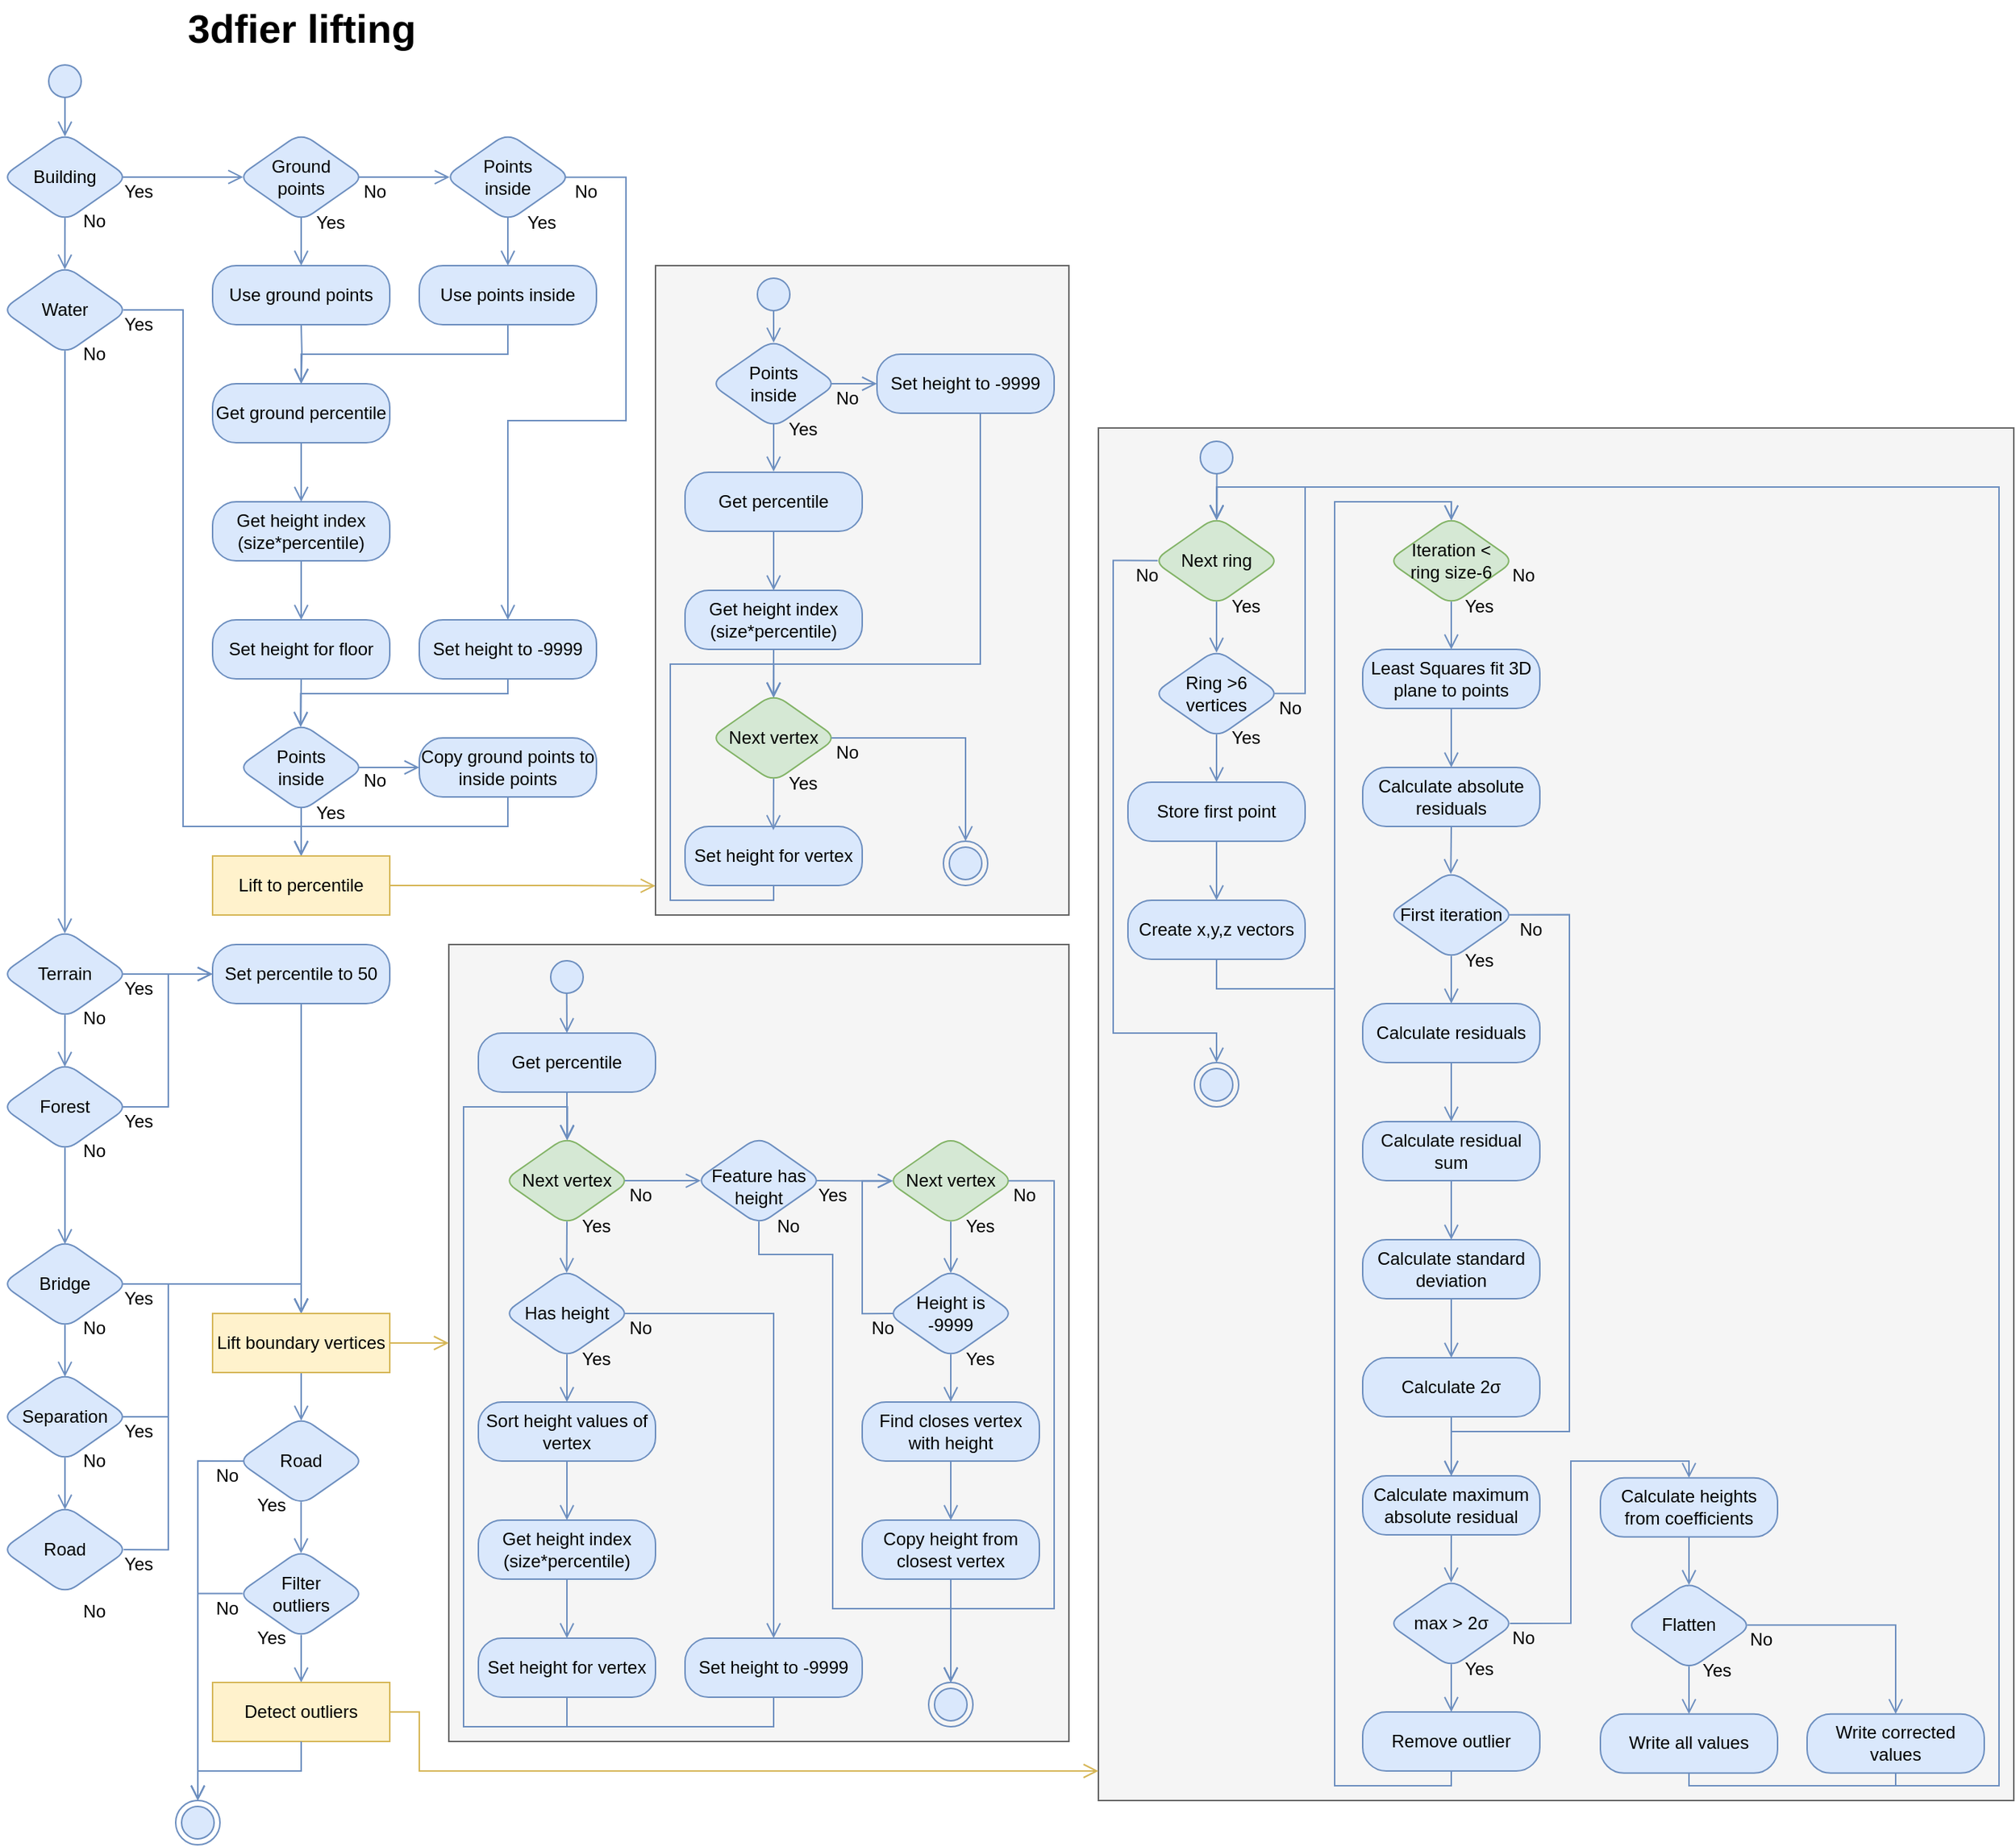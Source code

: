 <mxfile version="12.6.5" type="device"><diagram id="hNyaCAgBg2JTcx5JqqN7" name="Page-1"><mxGraphModel dx="2039" dy="1174" grid="1" gridSize="10" guides="1" tooltips="1" connect="1" arrows="1" fold="1" page="1" pageScale="1" pageWidth="850" pageHeight="1100" math="0" shadow="0"><root><mxCell id="0"/><mxCell id="1" parent="0"/><mxCell id="unr3LzuFJ_VlZhuwVK5O-13" value="" style="rounded=0;whiteSpace=wrap;html=1;fillColor=#f5f5f5;strokeColor=#666666;fontColor=#333333;" vertex="1" parent="1"><mxGeometry x="1090" y="300" width="620" height="930" as="geometry"/></mxCell><mxCell id="w5vVB9178TWga4e0tlk7-106" value="" style="rounded=0;whiteSpace=wrap;html=1;fillColor=#f5f5f5;strokeColor=#666666;fontColor=#333333;" parent="1" vertex="1"><mxGeometry x="650" y="650" width="420" height="540" as="geometry"/></mxCell><mxCell id="0NcXCBYfsKs_Faed-u_a-1" value="" style="ellipse;html=1;shape=startState;fillColor=#dae8fc;strokeColor=#6c8ebf;shadow=0;" parent="1" vertex="1"><mxGeometry x="375" y="50" width="30" height="30" as="geometry"/></mxCell><mxCell id="0NcXCBYfsKs_Faed-u_a-2" value="" style="edgeStyle=orthogonalEdgeStyle;html=1;verticalAlign=bottom;endArrow=open;endSize=8;strokeColor=#6c8ebf;fillColor=#dae8fc;shadow=0;entryX=0.5;entryY=0.041;entryDx=0;entryDy=0;exitX=0.5;exitY=0.871;exitDx=0;exitDy=0;rounded=0;exitPerimeter=0;entryPerimeter=0;" parent="1" source="0NcXCBYfsKs_Faed-u_a-1" target="w5vVB9178TWga4e0tlk7-37" edge="1"><mxGeometry relative="1" as="geometry"><mxPoint x="390.0" y="99.64" as="targetPoint"/><mxPoint x="389.97" y="66.43" as="sourcePoint"/></mxGeometry></mxCell><mxCell id="0NcXCBYfsKs_Faed-u_a-3" value="3dfier lifting" style="text;strokeColor=none;fillColor=none;html=1;fontSize=27;fontStyle=1;verticalAlign=middle;align=center;rounded=0;shadow=0;" parent="1" vertex="1"><mxGeometry x="450" y="10" width="200" height="40" as="geometry"/></mxCell><mxCell id="0NcXCBYfsKs_Faed-u_a-5" value="" style="ellipse;html=1;shape=endState;fillColor=#dae8fc;strokeColor=#6c8ebf;rounded=1;shadow=0;" parent="1" vertex="1"><mxGeometry x="465" y="1230" width="30" height="30" as="geometry"/></mxCell><mxCell id="w5vVB9178TWga4e0tlk7-1" value="Water" style="rhombus;whiteSpace=wrap;html=1;fillColor=#dae8fc;strokeColor=#6c8ebf;rounded=1;shadow=0;strokeWidth=1;perimeterSpacing=0;" parent="1" vertex="1"><mxGeometry x="347" y="190" width="86" height="60" as="geometry"/></mxCell><mxCell id="w5vVB9178TWga4e0tlk7-2" value="No" style="text;html=1;strokeColor=none;fillColor=none;align=center;verticalAlign=middle;whiteSpace=wrap;rounded=0;" parent="1" vertex="1"><mxGeometry x="390" y="240" width="40" height="20" as="geometry"/></mxCell><mxCell id="w5vVB9178TWga4e0tlk7-3" value="Yes" style="text;html=1;strokeColor=none;fillColor=none;align=center;verticalAlign=middle;whiteSpace=wrap;rounded=0;" parent="1" vertex="1"><mxGeometry x="420" y="220" width="40" height="20" as="geometry"/></mxCell><mxCell id="w5vVB9178TWga4e0tlk7-4" value="" style="edgeStyle=orthogonalEdgeStyle;rounded=0;orthogonalLoop=1;jettySize=auto;html=1;shadow=0;fontColor=#ffffff;exitX=0.5;exitY=0.96;exitDx=0;exitDy=0;fillColor=#dae8fc;strokeColor=#6c8ebf;endArrow=open;endFill=0;endSize=8;exitPerimeter=0;entryX=0.499;entryY=0.042;entryDx=0;entryDy=0;entryPerimeter=0;" parent="1" source="w5vVB9178TWga4e0tlk7-1" target="w5vVB9178TWga4e0tlk7-12" edge="1"><mxGeometry relative="1" as="geometry"><mxPoint x="390" y="640" as="targetPoint"/><mxPoint x="260" y="256.75" as="sourcePoint"/><Array as="points"/></mxGeometry></mxCell><mxCell id="w5vVB9178TWga4e0tlk7-5" value="" style="edgeStyle=orthogonalEdgeStyle;rounded=0;orthogonalLoop=1;jettySize=auto;html=1;shadow=0;fontColor=#ffffff;exitX=0.96;exitY=0.5;exitDx=0;exitDy=0;fillColor=#dae8fc;strokeColor=#6c8ebf;endArrow=open;endFill=0;endSize=8;exitPerimeter=0;entryX=0.5;entryY=0;entryDx=0;entryDy=0;" parent="1" source="w5vVB9178TWga4e0tlk7-1" target="unr3LzuFJ_VlZhuwVK5O-59" edge="1"><mxGeometry relative="1" as="geometry"><mxPoint x="480" y="239.75" as="targetPoint"/><mxPoint x="400" y="277.35" as="sourcePoint"/><Array as="points"><mxPoint x="470" y="220"/><mxPoint x="470" y="570"/><mxPoint x="550" y="570"/></Array></mxGeometry></mxCell><mxCell id="w5vVB9178TWga4e0tlk7-12" value="Terrain" style="rhombus;whiteSpace=wrap;html=1;fillColor=#dae8fc;strokeColor=#6c8ebf;rounded=1;shadow=0;strokeWidth=1;perimeterSpacing=0;" parent="1" vertex="1"><mxGeometry x="347" y="640" width="86" height="60" as="geometry"/></mxCell><mxCell id="w5vVB9178TWga4e0tlk7-13" value="No" style="text;html=1;strokeColor=none;fillColor=none;align=center;verticalAlign=middle;whiteSpace=wrap;rounded=0;" parent="1" vertex="1"><mxGeometry x="390.0" y="690.0" width="40" height="20" as="geometry"/></mxCell><mxCell id="w5vVB9178TWga4e0tlk7-14" value="Yes" style="text;html=1;strokeColor=none;fillColor=none;align=center;verticalAlign=middle;whiteSpace=wrap;rounded=0;" parent="1" vertex="1"><mxGeometry x="420.0" y="670.0" width="40" height="20" as="geometry"/></mxCell><mxCell id="w5vVB9178TWga4e0tlk7-15" value="" style="edgeStyle=orthogonalEdgeStyle;rounded=0;orthogonalLoop=1;jettySize=auto;html=1;shadow=0;fontColor=#ffffff;exitX=0.5;exitY=0.96;exitDx=0;exitDy=0;fillColor=#dae8fc;strokeColor=#6c8ebf;endArrow=open;endFill=0;endSize=8;exitPerimeter=0;entryX=0.499;entryY=0.048;entryDx=0;entryDy=0;entryPerimeter=0;" parent="1" source="w5vVB9178TWga4e0tlk7-12" target="w5vVB9178TWga4e0tlk7-17" edge="1"><mxGeometry relative="1" as="geometry"><mxPoint x="390" y="730" as="targetPoint"/><mxPoint x="260" y="687" as="sourcePoint"/><Array as="points"/></mxGeometry></mxCell><mxCell id="w5vVB9178TWga4e0tlk7-16" value="" style="edgeStyle=orthogonalEdgeStyle;rounded=0;orthogonalLoop=1;jettySize=auto;html=1;shadow=0;fontColor=#ffffff;exitX=0.955;exitY=0.5;exitDx=0;exitDy=0;fillColor=#dae8fc;strokeColor=#6c8ebf;endArrow=open;endFill=0;endSize=8;exitPerimeter=0;entryX=0;entryY=0.5;entryDx=0;entryDy=0;" parent="1" source="w5vVB9178TWga4e0tlk7-12" target="w5vVB9178TWga4e0tlk7-51" edge="1"><mxGeometry relative="1" as="geometry"><mxPoint x="470" y="670" as="targetPoint"/><mxPoint x="400" y="707.6" as="sourcePoint"/></mxGeometry></mxCell><mxCell id="w5vVB9178TWga4e0tlk7-17" value="Forest" style="rhombus;whiteSpace=wrap;html=1;fillColor=#dae8fc;strokeColor=#6c8ebf;rounded=1;shadow=0;strokeWidth=1;perimeterSpacing=0;" parent="1" vertex="1"><mxGeometry x="347" y="730" width="86" height="60" as="geometry"/></mxCell><mxCell id="w5vVB9178TWga4e0tlk7-18" value="No" style="text;html=1;strokeColor=none;fillColor=none;align=center;verticalAlign=middle;whiteSpace=wrap;rounded=0;" parent="1" vertex="1"><mxGeometry x="390.0" y="780" width="40" height="20" as="geometry"/></mxCell><mxCell id="w5vVB9178TWga4e0tlk7-19" value="Yes" style="text;html=1;strokeColor=none;fillColor=none;align=center;verticalAlign=middle;whiteSpace=wrap;rounded=0;" parent="1" vertex="1"><mxGeometry x="420.0" y="760" width="40" height="20" as="geometry"/></mxCell><mxCell id="w5vVB9178TWga4e0tlk7-20" value="" style="edgeStyle=orthogonalEdgeStyle;rounded=0;orthogonalLoop=1;jettySize=auto;html=1;shadow=0;fontColor=#ffffff;exitX=0.5;exitY=0.96;exitDx=0;exitDy=0;fillColor=#dae8fc;strokeColor=#6c8ebf;endArrow=open;endFill=0;endSize=8;exitPerimeter=0;entryX=0.5;entryY=0.05;entryDx=0;entryDy=0;entryPerimeter=0;" parent="1" source="w5vVB9178TWga4e0tlk7-17" target="w5vVB9178TWga4e0tlk7-22" edge="1"><mxGeometry relative="1" as="geometry"><mxPoint x="390" y="850" as="targetPoint"/><mxPoint x="260" y="807" as="sourcePoint"/><Array as="points"/></mxGeometry></mxCell><mxCell id="w5vVB9178TWga4e0tlk7-21" value="" style="edgeStyle=orthogonalEdgeStyle;rounded=0;orthogonalLoop=1;jettySize=auto;html=1;shadow=0;fontColor=#ffffff;exitX=0.955;exitY=0.5;exitDx=0;exitDy=0;fillColor=#dae8fc;strokeColor=#6c8ebf;endArrow=open;endFill=0;endSize=8;exitPerimeter=0;entryX=0;entryY=0.5;entryDx=0;entryDy=0;" parent="1" source="w5vVB9178TWga4e0tlk7-17" target="w5vVB9178TWga4e0tlk7-51" edge="1"><mxGeometry relative="1" as="geometry"><mxPoint x="470" y="760" as="targetPoint"/><mxPoint x="400" y="797.6" as="sourcePoint"/><Array as="points"><mxPoint x="460" y="760"/><mxPoint x="460" y="670"/></Array></mxGeometry></mxCell><mxCell id="w5vVB9178TWga4e0tlk7-22" value="Bridge" style="rhombus;whiteSpace=wrap;html=1;fillColor=#dae8fc;strokeColor=#6c8ebf;rounded=1;shadow=0;strokeWidth=1;perimeterSpacing=0;" parent="1" vertex="1"><mxGeometry x="347" y="850" width="86" height="60" as="geometry"/></mxCell><mxCell id="w5vVB9178TWga4e0tlk7-23" value="No" style="text;html=1;strokeColor=none;fillColor=none;align=center;verticalAlign=middle;whiteSpace=wrap;rounded=0;" parent="1" vertex="1"><mxGeometry x="390.0" y="900" width="40" height="20" as="geometry"/></mxCell><mxCell id="w5vVB9178TWga4e0tlk7-24" value="Yes" style="text;html=1;strokeColor=none;fillColor=none;align=center;verticalAlign=middle;whiteSpace=wrap;rounded=0;" parent="1" vertex="1"><mxGeometry x="420.0" y="880" width="40" height="20" as="geometry"/></mxCell><mxCell id="w5vVB9178TWga4e0tlk7-25" value="" style="edgeStyle=orthogonalEdgeStyle;rounded=0;orthogonalLoop=1;jettySize=auto;html=1;shadow=0;fontColor=#ffffff;exitX=0.5;exitY=0.96;exitDx=0;exitDy=0;fillColor=#dae8fc;strokeColor=#6c8ebf;endArrow=open;endFill=0;endSize=8;exitPerimeter=0;entryX=0.5;entryY=0.047;entryDx=0;entryDy=0;entryPerimeter=0;" parent="1" source="w5vVB9178TWga4e0tlk7-22" target="w5vVB9178TWga4e0tlk7-27" edge="1"><mxGeometry relative="1" as="geometry"><mxPoint x="390" y="940" as="targetPoint"/><mxPoint x="260" y="897" as="sourcePoint"/><Array as="points"/></mxGeometry></mxCell><mxCell id="w5vVB9178TWga4e0tlk7-26" value="" style="edgeStyle=orthogonalEdgeStyle;rounded=0;orthogonalLoop=1;jettySize=auto;html=1;shadow=0;fontColor=#ffffff;exitX=0.955;exitY=0.5;exitDx=0;exitDy=0;fillColor=#dae8fc;strokeColor=#6c8ebf;endArrow=open;endFill=0;endSize=8;exitPerimeter=0;entryX=0.5;entryY=0;entryDx=0;entryDy=0;" parent="1" source="w5vVB9178TWga4e0tlk7-22" target="w5vVB9178TWga4e0tlk7-108" edge="1"><mxGeometry relative="1" as="geometry"><mxPoint x="470" y="900" as="targetPoint"/><mxPoint x="400" y="937.6" as="sourcePoint"/><Array as="points"><mxPoint x="550" y="880"/></Array></mxGeometry></mxCell><mxCell id="w5vVB9178TWga4e0tlk7-27" value="Separation" style="rhombus;whiteSpace=wrap;html=1;fillColor=#dae8fc;strokeColor=#6c8ebf;rounded=1;shadow=0;strokeWidth=1;perimeterSpacing=0;" parent="1" vertex="1"><mxGeometry x="347" y="940" width="86" height="60" as="geometry"/></mxCell><mxCell id="w5vVB9178TWga4e0tlk7-28" value="No" style="text;html=1;strokeColor=none;fillColor=none;align=center;verticalAlign=middle;whiteSpace=wrap;rounded=0;" parent="1" vertex="1"><mxGeometry x="390.0" y="990" width="40" height="20" as="geometry"/></mxCell><mxCell id="w5vVB9178TWga4e0tlk7-29" value="Yes" style="text;html=1;strokeColor=none;fillColor=none;align=center;verticalAlign=middle;whiteSpace=wrap;rounded=0;" parent="1" vertex="1"><mxGeometry x="420.0" y="970" width="40" height="20" as="geometry"/></mxCell><mxCell id="w5vVB9178TWga4e0tlk7-30" value="" style="edgeStyle=orthogonalEdgeStyle;rounded=0;orthogonalLoop=1;jettySize=auto;html=1;shadow=0;fontColor=#ffffff;exitX=0.5;exitY=0.96;exitDx=0;exitDy=0;fillColor=#dae8fc;strokeColor=#6c8ebf;endArrow=open;endFill=0;endSize=8;exitPerimeter=0;entryX=0.5;entryY=0.048;entryDx=0;entryDy=0;entryPerimeter=0;" parent="1" source="w5vVB9178TWga4e0tlk7-27" target="w5vVB9178TWga4e0tlk7-32" edge="1"><mxGeometry relative="1" as="geometry"><mxPoint x="390" y="1030" as="targetPoint"/><mxPoint x="260" y="987" as="sourcePoint"/><Array as="points"/></mxGeometry></mxCell><mxCell id="w5vVB9178TWga4e0tlk7-31" value="" style="edgeStyle=orthogonalEdgeStyle;rounded=0;orthogonalLoop=1;jettySize=auto;html=1;shadow=0;fontColor=#ffffff;exitX=0.955;exitY=0.5;exitDx=0;exitDy=0;fillColor=#dae8fc;strokeColor=#6c8ebf;endArrow=open;endFill=0;endSize=8;exitPerimeter=0;entryX=0.5;entryY=0;entryDx=0;entryDy=0;" parent="1" source="w5vVB9178TWga4e0tlk7-27" target="w5vVB9178TWga4e0tlk7-108" edge="1"><mxGeometry relative="1" as="geometry"><mxPoint x="500" y="880" as="targetPoint"/><mxPoint x="400" y="1027.6" as="sourcePoint"/><Array as="points"><mxPoint x="460" y="970"/><mxPoint x="460" y="880"/><mxPoint x="550" y="880"/></Array></mxGeometry></mxCell><mxCell id="w5vVB9178TWga4e0tlk7-32" value="Road" style="rhombus;whiteSpace=wrap;html=1;fillColor=#dae8fc;strokeColor=#6c8ebf;rounded=1;shadow=0;strokeWidth=1;perimeterSpacing=0;" parent="1" vertex="1"><mxGeometry x="347" y="1030" width="86" height="60" as="geometry"/></mxCell><mxCell id="w5vVB9178TWga4e0tlk7-33" value="No" style="text;html=1;strokeColor=none;fillColor=none;align=center;verticalAlign=middle;whiteSpace=wrap;rounded=0;" parent="1" vertex="1"><mxGeometry x="390.0" y="1091.67" width="40" height="20" as="geometry"/></mxCell><mxCell id="w5vVB9178TWga4e0tlk7-34" value="Yes" style="text;html=1;strokeColor=none;fillColor=none;align=center;verticalAlign=middle;whiteSpace=wrap;rounded=0;" parent="1" vertex="1"><mxGeometry x="420.0" y="1060" width="40" height="20" as="geometry"/></mxCell><mxCell id="w5vVB9178TWga4e0tlk7-36" value="" style="edgeStyle=orthogonalEdgeStyle;rounded=0;orthogonalLoop=1;jettySize=auto;html=1;shadow=0;fontColor=#ffffff;exitX=0.962;exitY=0.501;exitDx=0;exitDy=0;fillColor=#dae8fc;strokeColor=#6c8ebf;endArrow=open;endFill=0;endSize=8;exitPerimeter=0;entryX=0.5;entryY=0;entryDx=0;entryDy=0;" parent="1" source="w5vVB9178TWga4e0tlk7-32" target="w5vVB9178TWga4e0tlk7-108" edge="1"><mxGeometry relative="1" as="geometry"><mxPoint x="500" y="880" as="targetPoint"/><mxPoint x="432.0" y="1079" as="sourcePoint"/><Array as="points"><mxPoint x="460" y="1060"/><mxPoint x="460" y="880"/><mxPoint x="550" y="880"/></Array></mxGeometry></mxCell><mxCell id="w5vVB9178TWga4e0tlk7-37" value="Building" style="rhombus;whiteSpace=wrap;html=1;fillColor=#dae8fc;strokeColor=#6c8ebf;rounded=1;shadow=0;strokeWidth=1;perimeterSpacing=0;" parent="1" vertex="1"><mxGeometry x="347" y="100" width="86" height="60" as="geometry"/></mxCell><mxCell id="w5vVB9178TWga4e0tlk7-38" value="No" style="text;html=1;strokeColor=none;fillColor=none;align=center;verticalAlign=middle;whiteSpace=wrap;rounded=0;" parent="1" vertex="1"><mxGeometry x="390" y="150" width="40" height="20" as="geometry"/></mxCell><mxCell id="w5vVB9178TWga4e0tlk7-39" value="Yes" style="text;html=1;strokeColor=none;fillColor=none;align=center;verticalAlign=middle;whiteSpace=wrap;rounded=0;" parent="1" vertex="1"><mxGeometry x="420" y="130" width="40" height="20" as="geometry"/></mxCell><mxCell id="w5vVB9178TWga4e0tlk7-40" value="" style="edgeStyle=orthogonalEdgeStyle;rounded=0;orthogonalLoop=1;jettySize=auto;html=1;shadow=0;fontColor=#ffffff;exitX=0.5;exitY=0.96;exitDx=0;exitDy=0;fillColor=#dae8fc;strokeColor=#6c8ebf;endArrow=open;endFill=0;endSize=8;exitPerimeter=0;entryX=0.499;entryY=0.043;entryDx=0;entryDy=0;entryPerimeter=0;" parent="1" source="w5vVB9178TWga4e0tlk7-37" target="w5vVB9178TWga4e0tlk7-1" edge="1"><mxGeometry relative="1" as="geometry"><mxPoint x="390" y="200" as="targetPoint"/><mxPoint x="260" y="1407" as="sourcePoint"/><Array as="points"/></mxGeometry></mxCell><mxCell id="w5vVB9178TWga4e0tlk7-41" value="" style="edgeStyle=orthogonalEdgeStyle;rounded=0;orthogonalLoop=1;jettySize=auto;html=1;shadow=0;fontColor=#ffffff;exitX=0.955;exitY=0.5;exitDx=0;exitDy=0;fillColor=#dae8fc;strokeColor=#6c8ebf;endArrow=open;endFill=0;endSize=8;exitPerimeter=0;entryX=0.043;entryY=0.499;entryDx=0;entryDy=0;entryPerimeter=0;" parent="1" source="w5vVB9178TWga4e0tlk7-37" edge="1" target="unr3LzuFJ_VlZhuwVK5O-18"><mxGeometry relative="1" as="geometry"><mxPoint x="490" y="860" as="targetPoint"/><mxPoint x="430" y="747.6" as="sourcePoint"/><Array as="points"><mxPoint x="460" y="130"/><mxPoint x="460" y="130"/></Array></mxGeometry></mxCell><mxCell id="w5vVB9178TWga4e0tlk7-50" value="" style="edgeStyle=orthogonalEdgeStyle;rounded=0;orthogonalLoop=1;jettySize=auto;html=1;shadow=0;fontColor=#ffffff;exitX=0.5;exitY=1;exitDx=0;exitDy=0;fillColor=#dae8fc;strokeColor=#6c8ebf;endArrow=open;endFill=0;endSize=8;entryX=0.5;entryY=0;entryDx=0;entryDy=0;" parent="1" source="w5vVB9178TWga4e0tlk7-51" target="w5vVB9178TWga4e0tlk7-108" edge="1"><mxGeometry relative="1" as="geometry"><mxPoint x="830" y="793" as="targetPoint"/><Array as="points"><mxPoint x="550" y="880"/><mxPoint x="550" y="880"/></Array></mxGeometry></mxCell><mxCell id="w5vVB9178TWga4e0tlk7-51" value="Set percentile to 50" style="rounded=1;whiteSpace=wrap;html=1;arcSize=40;fillColor=#dae8fc;strokeColor=#6c8ebf;shadow=0;" parent="1" vertex="1"><mxGeometry x="490" y="650" width="120" height="40" as="geometry"/></mxCell><mxCell id="w5vVB9178TWga4e0tlk7-54" value="Next vertex" style="rhombus;whiteSpace=wrap;html=1;fillColor=#d5e8d4;strokeColor=#82b366;rounded=1;shadow=0;strokeWidth=1;perimeterSpacing=0;spacingTop=0;" parent="1" vertex="1"><mxGeometry x="687" y="780" width="86" height="60" as="geometry"/></mxCell><mxCell id="w5vVB9178TWga4e0tlk7-55" value="Yes" style="text;html=1;strokeColor=none;fillColor=none;align=center;verticalAlign=middle;whiteSpace=wrap;rounded=0;" parent="1" vertex="1"><mxGeometry x="730" y="831" width="40" height="20" as="geometry"/></mxCell><mxCell id="w5vVB9178TWga4e0tlk7-56" value="No" style="text;html=1;strokeColor=none;fillColor=none;align=center;verticalAlign=middle;whiteSpace=wrap;rounded=0;" parent="1" vertex="1"><mxGeometry x="760.0" y="810" width="40" height="20" as="geometry"/></mxCell><mxCell id="w5vVB9178TWga4e0tlk7-57" value="" style="edgeStyle=orthogonalEdgeStyle;rounded=0;orthogonalLoop=1;jettySize=auto;html=1;shadow=0;fontColor=#ffffff;exitX=0.5;exitY=0.961;exitDx=0;exitDy=0;fillColor=#dae8fc;strokeColor=#6c8ebf;endArrow=open;endFill=0;endSize=8;exitPerimeter=0;entryX=0.498;entryY=0.042;entryDx=0;entryDy=0;entryPerimeter=0;" parent="1" source="w5vVB9178TWga4e0tlk7-54" target="w5vVB9178TWga4e0tlk7-60" edge="1"><mxGeometry relative="1" as="geometry"><mxPoint x="740" y="873" as="targetPoint"/><mxPoint x="750" y="753" as="sourcePoint"/></mxGeometry></mxCell><mxCell id="w5vVB9178TWga4e0tlk7-58" value="" style="edgeStyle=orthogonalEdgeStyle;rounded=0;orthogonalLoop=1;jettySize=auto;html=1;shadow=0;fontColor=#ffffff;exitX=0.955;exitY=0.5;exitDx=0;exitDy=0;fillColor=#dae8fc;strokeColor=#6c8ebf;endArrow=open;endFill=0;endSize=8;exitPerimeter=0;entryX=0.042;entryY=0.501;entryDx=0;entryDy=0;entryPerimeter=0;" parent="1" source="w5vVB9178TWga4e0tlk7-54" target="w5vVB9178TWga4e0tlk7-81" edge="1"><mxGeometry relative="1" as="geometry"><mxPoint x="820" y="770" as="targetPoint"/><mxPoint x="750" y="847.66" as="sourcePoint"/></mxGeometry></mxCell><mxCell id="w5vVB9178TWga4e0tlk7-60" value="Has height" style="rhombus;whiteSpace=wrap;html=1;fillColor=#dae8fc;strokeColor=#6c8ebf;rounded=1;shadow=0;strokeWidth=1;perimeterSpacing=0;spacingTop=0;" parent="1" vertex="1"><mxGeometry x="687" y="870" width="86" height="60" as="geometry"/></mxCell><mxCell id="w5vVB9178TWga4e0tlk7-61" value="Yes" style="text;html=1;strokeColor=none;fillColor=none;align=center;verticalAlign=middle;whiteSpace=wrap;rounded=0;" parent="1" vertex="1"><mxGeometry x="730" y="920.5" width="40" height="20" as="geometry"/></mxCell><mxCell id="w5vVB9178TWga4e0tlk7-62" value="No" style="text;html=1;strokeColor=none;fillColor=none;align=center;verticalAlign=middle;whiteSpace=wrap;rounded=0;" parent="1" vertex="1"><mxGeometry x="760.0" y="899.5" width="40" height="20" as="geometry"/></mxCell><mxCell id="w5vVB9178TWga4e0tlk7-63" value="" style="edgeStyle=orthogonalEdgeStyle;rounded=0;orthogonalLoop=1;jettySize=auto;html=1;shadow=0;fontColor=#ffffff;exitX=0.5;exitY=0.961;exitDx=0;exitDy=0;fillColor=#dae8fc;strokeColor=#6c8ebf;endArrow=open;endFill=0;endSize=8;exitPerimeter=0;entryX=0.5;entryY=0;entryDx=0;entryDy=0;" parent="1" source="w5vVB9178TWga4e0tlk7-60" target="w5vVB9178TWga4e0tlk7-73" edge="1"><mxGeometry relative="1" as="geometry"><mxPoint x="740" y="962.5" as="targetPoint"/><mxPoint x="750" y="842.5" as="sourcePoint"/></mxGeometry></mxCell><mxCell id="w5vVB9178TWga4e0tlk7-64" value="" style="edgeStyle=orthogonalEdgeStyle;rounded=0;orthogonalLoop=1;jettySize=auto;html=1;shadow=0;fontColor=#ffffff;exitX=0.955;exitY=0.5;exitDx=0;exitDy=0;fillColor=#dae8fc;strokeColor=#6c8ebf;endArrow=open;endFill=0;endSize=8;exitPerimeter=0;entryX=0.5;entryY=0;entryDx=0;entryDy=0;" parent="1" source="w5vVB9178TWga4e0tlk7-60" target="w5vVB9178TWga4e0tlk7-69" edge="1"><mxGeometry relative="1" as="geometry"><mxPoint x="820" y="899.5" as="targetPoint"/><mxPoint x="750" y="937.16" as="sourcePoint"/></mxGeometry></mxCell><mxCell id="w5vVB9178TWga4e0tlk7-66" value="" style="edgeStyle=orthogonalEdgeStyle;rounded=0;orthogonalLoop=1;jettySize=auto;html=1;shadow=0;fontColor=#ffffff;exitX=0.5;exitY=1;exitDx=0;exitDy=0;fillColor=#dae8fc;strokeColor=#6c8ebf;endArrow=open;endFill=0;endSize=8;entryX=0.502;entryY=0.043;entryDx=0;entryDy=0;entryPerimeter=0;" parent="1" source="w5vVB9178TWga4e0tlk7-67" target="w5vVB9178TWga4e0tlk7-54" edge="1"><mxGeometry relative="1" as="geometry"><mxPoint x="720" y="770" as="targetPoint"/><Array as="points"><mxPoint x="740" y="1180"/><mxPoint x="660" y="1180"/><mxPoint x="660" y="760"/><mxPoint x="740" y="760"/></Array></mxGeometry></mxCell><mxCell id="w5vVB9178TWga4e0tlk7-67" value="Set height for vertex" style="rounded=1;whiteSpace=wrap;html=1;arcSize=40;fillColor=#dae8fc;strokeColor=#6c8ebf;shadow=0;" parent="1" vertex="1"><mxGeometry x="670" y="1120" width="120" height="40" as="geometry"/></mxCell><mxCell id="w5vVB9178TWga4e0tlk7-68" value="" style="edgeStyle=orthogonalEdgeStyle;rounded=0;orthogonalLoop=1;jettySize=auto;html=1;shadow=0;fontColor=#ffffff;exitX=0.5;exitY=1;exitDx=0;exitDy=0;fillColor=#dae8fc;strokeColor=#6c8ebf;endArrow=open;endFill=0;endSize=8;entryX=0.502;entryY=0.043;entryDx=0;entryDy=0;entryPerimeter=0;" parent="1" source="w5vVB9178TWga4e0tlk7-69" target="w5vVB9178TWga4e0tlk7-54" edge="1"><mxGeometry relative="1" as="geometry"><mxPoint x="760" y="770" as="targetPoint"/><Array as="points"><mxPoint x="870" y="1180"/><mxPoint x="660" y="1180"/><mxPoint x="660" y="760"/><mxPoint x="730" y="760"/></Array></mxGeometry></mxCell><mxCell id="w5vVB9178TWga4e0tlk7-69" value="Set height to -9999" style="rounded=1;whiteSpace=wrap;html=1;arcSize=40;fillColor=#dae8fc;strokeColor=#6c8ebf;shadow=0;" parent="1" vertex="1"><mxGeometry x="810" y="1120" width="120" height="40" as="geometry"/></mxCell><mxCell id="w5vVB9178TWga4e0tlk7-72" value="" style="edgeStyle=orthogonalEdgeStyle;rounded=0;orthogonalLoop=1;jettySize=auto;html=1;shadow=0;fontColor=#ffffff;exitX=0.5;exitY=1;exitDx=0;exitDy=0;fillColor=#dae8fc;strokeColor=#6c8ebf;endArrow=open;endFill=0;endSize=8;entryX=0.5;entryY=0;entryDx=0;entryDy=0;" parent="1" source="w5vVB9178TWga4e0tlk7-73" edge="1" target="w5vVB9178TWga4e0tlk7-75"><mxGeometry relative="1" as="geometry"><mxPoint x="740" y="1039.8" as="targetPoint"/></mxGeometry></mxCell><mxCell id="w5vVB9178TWga4e0tlk7-73" value="Sort height values of vertex" style="rounded=1;whiteSpace=wrap;html=1;arcSize=40;fillColor=#dae8fc;strokeColor=#6c8ebf;shadow=0;" parent="1" vertex="1"><mxGeometry x="670" y="960" width="120" height="40" as="geometry"/></mxCell><mxCell id="w5vVB9178TWga4e0tlk7-74" value="" style="edgeStyle=orthogonalEdgeStyle;rounded=0;orthogonalLoop=1;jettySize=auto;html=1;shadow=0;fontColor=#ffffff;exitX=0.5;exitY=1;exitDx=0;exitDy=0;fillColor=#dae8fc;strokeColor=#6c8ebf;endArrow=open;endFill=0;endSize=8;entryX=0.5;entryY=0;entryDx=0;entryDy=0;" parent="1" source="w5vVB9178TWga4e0tlk7-75" edge="1" target="w5vVB9178TWga4e0tlk7-67"><mxGeometry relative="1" as="geometry"><mxPoint x="740" y="1120" as="targetPoint"/></mxGeometry></mxCell><mxCell id="w5vVB9178TWga4e0tlk7-75" value="Get height index&lt;br&gt;(size*percentile)" style="rounded=1;whiteSpace=wrap;html=1;arcSize=40;fillColor=#dae8fc;strokeColor=#6c8ebf;shadow=0;" parent="1" vertex="1"><mxGeometry x="670" y="1040" width="120" height="40" as="geometry"/></mxCell><mxCell id="w5vVB9178TWga4e0tlk7-76" value="Next vertex" style="rhombus;whiteSpace=wrap;html=1;fillColor=#d5e8d4;strokeColor=#82b366;rounded=1;shadow=0;strokeWidth=1;perimeterSpacing=0;spacingTop=0;" parent="1" vertex="1"><mxGeometry x="947" y="780.1" width="86" height="60" as="geometry"/></mxCell><mxCell id="w5vVB9178TWga4e0tlk7-77" value="Yes" style="text;html=1;strokeColor=none;fillColor=none;align=center;verticalAlign=middle;whiteSpace=wrap;rounded=0;" parent="1" vertex="1"><mxGeometry x="990" y="831.1" width="40" height="20" as="geometry"/></mxCell><mxCell id="w5vVB9178TWga4e0tlk7-78" value="No" style="text;html=1;strokeColor=none;fillColor=none;align=center;verticalAlign=middle;whiteSpace=wrap;rounded=0;" parent="1" vertex="1"><mxGeometry x="1020.0" y="810.1" width="40" height="20" as="geometry"/></mxCell><mxCell id="w5vVB9178TWga4e0tlk7-79" value="" style="edgeStyle=orthogonalEdgeStyle;rounded=0;orthogonalLoop=1;jettySize=auto;html=1;shadow=0;fontColor=#ffffff;exitX=0.5;exitY=0.961;exitDx=0;exitDy=0;fillColor=#dae8fc;strokeColor=#6c8ebf;endArrow=open;endFill=0;endSize=8;exitPerimeter=0;entryX=0.5;entryY=0.044;entryDx=0;entryDy=0;entryPerimeter=0;" parent="1" source="w5vVB9178TWga4e0tlk7-76" target="w5vVB9178TWga4e0tlk7-89" edge="1"><mxGeometry relative="1" as="geometry"><mxPoint x="1000" y="880" as="targetPoint"/><mxPoint x="1010" y="753.1" as="sourcePoint"/></mxGeometry></mxCell><mxCell id="w5vVB9178TWga4e0tlk7-80" value="" style="edgeStyle=orthogonalEdgeStyle;rounded=0;orthogonalLoop=1;jettySize=auto;html=1;shadow=0;fontColor=#ffffff;exitX=0.955;exitY=0.5;exitDx=0;exitDy=0;fillColor=#dae8fc;strokeColor=#6c8ebf;endArrow=open;endFill=0;endSize=8;exitPerimeter=0;entryX=0.5;entryY=0;entryDx=0;entryDy=0;" parent="1" source="w5vVB9178TWga4e0tlk7-76" target="w5vVB9178TWga4e0tlk7-101" edge="1"><mxGeometry relative="1" as="geometry"><mxPoint x="58.966" y="1340" as="targetPoint"/><mxPoint x="640" y="797.76" as="sourcePoint"/><Array as="points"><mxPoint x="1060" y="810"/><mxPoint x="1060" y="1100"/><mxPoint x="990" y="1100"/></Array></mxGeometry></mxCell><mxCell id="w5vVB9178TWga4e0tlk7-81" value="Feature has height" style="rhombus;whiteSpace=wrap;html=1;fillColor=#dae8fc;strokeColor=#6c8ebf;rounded=1;shadow=0;strokeWidth=1;perimeterSpacing=0;spacingTop=8;" parent="1" vertex="1"><mxGeometry x="817" y="780" width="86" height="60" as="geometry"/></mxCell><mxCell id="w5vVB9178TWga4e0tlk7-82" value="Yes" style="text;html=1;strokeColor=none;fillColor=none;align=center;verticalAlign=middle;whiteSpace=wrap;rounded=0;" parent="1" vertex="1"><mxGeometry x="890" y="810" width="40" height="20" as="geometry"/></mxCell><mxCell id="w5vVB9178TWga4e0tlk7-83" value="No" style="text;html=1;strokeColor=none;fillColor=none;align=center;verticalAlign=middle;whiteSpace=wrap;rounded=0;" parent="1" vertex="1"><mxGeometry x="860.0" y="831.1" width="40" height="20" as="geometry"/></mxCell><mxCell id="w5vVB9178TWga4e0tlk7-84" value="" style="edgeStyle=orthogonalEdgeStyle;rounded=0;orthogonalLoop=1;jettySize=auto;html=1;shadow=0;fontColor=#ffffff;exitX=0.5;exitY=0.961;exitDx=0;exitDy=0;fillColor=#dae8fc;strokeColor=#6c8ebf;endArrow=open;endFill=0;endSize=8;exitPerimeter=0;entryX=0.5;entryY=0;entryDx=0;entryDy=0;" parent="1" source="w5vVB9178TWga4e0tlk7-81" target="w5vVB9178TWga4e0tlk7-101" edge="1"><mxGeometry relative="1" as="geometry"><mxPoint x="120" y="1380" as="targetPoint"/><mxPoint x="490" y="702.5" as="sourcePoint"/><Array as="points"><mxPoint x="870" y="860"/><mxPoint x="910" y="860"/><mxPoint x="910" y="1100"/><mxPoint x="1000" y="1100"/></Array></mxGeometry></mxCell><mxCell id="w5vVB9178TWga4e0tlk7-85" value="" style="edgeStyle=orthogonalEdgeStyle;rounded=0;orthogonalLoop=1;jettySize=auto;html=1;shadow=0;fontColor=#ffffff;exitX=0.955;exitY=0.501;exitDx=0;exitDy=0;fillColor=#dae8fc;strokeColor=#6c8ebf;endArrow=open;endFill=0;endSize=8;exitPerimeter=0;entryX=0.044;entryY=0.501;entryDx=0;entryDy=0;entryPerimeter=0;" parent="1" source="w5vVB9178TWga4e0tlk7-81" target="w5vVB9178TWga4e0tlk7-76" edge="1"><mxGeometry relative="1" as="geometry"><mxPoint x="930" y="810" as="targetPoint"/><mxPoint x="860" y="847.16" as="sourcePoint"/></mxGeometry></mxCell><mxCell id="w5vVB9178TWga4e0tlk7-89" value="Height is &lt;br&gt;-9999" style="rhombus;whiteSpace=wrap;html=1;fillColor=#dae8fc;strokeColor=#6c8ebf;rounded=1;shadow=0;strokeWidth=1;perimeterSpacing=0;spacingTop=0;" parent="1" vertex="1"><mxGeometry x="947" y="870" width="86" height="60" as="geometry"/></mxCell><mxCell id="w5vVB9178TWga4e0tlk7-90" value="Yes" style="text;html=1;strokeColor=none;fillColor=none;align=center;verticalAlign=middle;whiteSpace=wrap;rounded=0;" parent="1" vertex="1"><mxGeometry x="990" y="920.5" width="40" height="20" as="geometry"/></mxCell><mxCell id="w5vVB9178TWga4e0tlk7-91" value="No" style="text;html=1;strokeColor=none;fillColor=none;align=center;verticalAlign=middle;whiteSpace=wrap;rounded=0;" parent="1" vertex="1"><mxGeometry x="924.0" y="900" width="40" height="20" as="geometry"/></mxCell><mxCell id="w5vVB9178TWga4e0tlk7-92" value="" style="edgeStyle=orthogonalEdgeStyle;rounded=0;orthogonalLoop=1;jettySize=auto;html=1;shadow=0;fontColor=#ffffff;exitX=0.5;exitY=0.961;exitDx=0;exitDy=0;fillColor=#dae8fc;strokeColor=#6c8ebf;endArrow=open;endFill=0;endSize=8;exitPerimeter=0;entryX=0.5;entryY=0;entryDx=0;entryDy=0;" parent="1" source="w5vVB9178TWga4e0tlk7-89" edge="1" target="w5vVB9178TWga4e0tlk7-95"><mxGeometry relative="1" as="geometry"><mxPoint x="1000" y="959.8" as="targetPoint"/><mxPoint x="1010" y="842.5" as="sourcePoint"/></mxGeometry></mxCell><mxCell id="w5vVB9178TWga4e0tlk7-93" value="" style="edgeStyle=orthogonalEdgeStyle;rounded=0;orthogonalLoop=1;jettySize=auto;html=1;shadow=0;fontColor=#ffffff;fillColor=#dae8fc;strokeColor=#6c8ebf;endArrow=open;endFill=0;endSize=8;entryX=0.042;entryY=0.502;entryDx=0;entryDy=0;entryPerimeter=0;exitX=0.051;exitY=0.501;exitDx=0;exitDy=0;exitPerimeter=0;" parent="1" source="w5vVB9178TWga4e0tlk7-89" target="w5vVB9178TWga4e0tlk7-76" edge="1"><mxGeometry relative="1" as="geometry"><mxPoint x="970.784" y="820.16" as="targetPoint"/><mxPoint x="939" y="890" as="sourcePoint"/><Array as="points"><mxPoint x="930" y="900"/><mxPoint x="930" y="810"/></Array></mxGeometry></mxCell><mxCell id="w5vVB9178TWga4e0tlk7-94" value="" style="edgeStyle=orthogonalEdgeStyle;rounded=0;orthogonalLoop=1;jettySize=auto;html=1;shadow=0;fontColor=#ffffff;exitX=0.5;exitY=1;exitDx=0;exitDy=0;fillColor=#dae8fc;strokeColor=#6c8ebf;endArrow=open;endFill=0;endSize=8;entryX=0.5;entryY=0;entryDx=0;entryDy=0;" parent="1" source="w5vVB9178TWga4e0tlk7-95" edge="1" target="w5vVB9178TWga4e0tlk7-96"><mxGeometry relative="1" as="geometry"><mxPoint x="1000" y="1040" as="targetPoint"/></mxGeometry></mxCell><mxCell id="w5vVB9178TWga4e0tlk7-95" value="Find closes vertex with height" style="rounded=1;whiteSpace=wrap;html=1;arcSize=40;fillColor=#dae8fc;strokeColor=#6c8ebf;shadow=0;" parent="1" vertex="1"><mxGeometry x="930" y="960" width="120" height="40" as="geometry"/></mxCell><mxCell id="w5vVB9178TWga4e0tlk7-96" value="Copy height from closest vertex" style="rounded=1;whiteSpace=wrap;html=1;arcSize=40;fillColor=#dae8fc;strokeColor=#6c8ebf;shadow=0;" parent="1" vertex="1"><mxGeometry x="930" y="1040" width="120" height="40" as="geometry"/></mxCell><mxCell id="w5vVB9178TWga4e0tlk7-97" value="" style="edgeStyle=orthogonalEdgeStyle;rounded=0;orthogonalLoop=1;jettySize=auto;html=1;shadow=0;fontColor=#ffffff;exitX=0.5;exitY=1;exitDx=0;exitDy=0;fillColor=#dae8fc;strokeColor=#6c8ebf;endArrow=open;endFill=0;endSize=8;entryX=0.5;entryY=0;entryDx=0;entryDy=0;" parent="1" source="w5vVB9178TWga4e0tlk7-96" target="w5vVB9178TWga4e0tlk7-101" edge="1"><mxGeometry relative="1" as="geometry"><mxPoint x="80" y="1390" as="targetPoint"/><mxPoint x="590.0" y="797.66" as="sourcePoint"/><Array as="points"><mxPoint x="990" y="1080"/><mxPoint x="990" y="1150"/></Array></mxGeometry></mxCell><mxCell id="w5vVB9178TWga4e0tlk7-98" value="" style="edgeStyle=orthogonalEdgeStyle;rounded=0;orthogonalLoop=1;jettySize=auto;html=1;shadow=0;fontColor=#ffffff;exitX=0.495;exitY=0.862;exitDx=0;exitDy=0;fillColor=#dae8fc;strokeColor=#6c8ebf;endArrow=open;endFill=0;endSize=8;entryX=0.5;entryY=0;entryDx=0;entryDy=0;exitPerimeter=0;" parent="1" source="w5vVB9178TWga4e0tlk7-103" target="w5vVB9178TWga4e0tlk7-99" edge="1"><mxGeometry relative="1" as="geometry"><mxPoint x="753" y="770" as="targetPoint"/></mxGeometry></mxCell><mxCell id="w5vVB9178TWga4e0tlk7-99" value="Get percentile" style="rounded=1;whiteSpace=wrap;html=1;arcSize=40;fillColor=#dae8fc;strokeColor=#6c8ebf;shadow=0;" parent="1" vertex="1"><mxGeometry x="670" y="710" width="120" height="40" as="geometry"/></mxCell><mxCell id="w5vVB9178TWga4e0tlk7-101" value="" style="ellipse;html=1;shape=endState;fillColor=#dae8fc;strokeColor=#6c8ebf;rounded=1;shadow=0;" parent="1" vertex="1"><mxGeometry x="975" y="1150" width="30" height="30" as="geometry"/></mxCell><mxCell id="w5vVB9178TWga4e0tlk7-103" value="" style="ellipse;html=1;shape=startState;fillColor=#dae8fc;strokeColor=#6c8ebf;shadow=0;" parent="1" vertex="1"><mxGeometry x="715" y="657" width="30" height="30" as="geometry"/></mxCell><mxCell id="w5vVB9178TWga4e0tlk7-104" value="" style="edgeStyle=orthogonalEdgeStyle;html=1;verticalAlign=bottom;endArrow=open;endSize=8;strokeColor=#6c8ebf;fillColor=#dae8fc;shadow=0;entryX=0.501;entryY=0.04;entryDx=0;entryDy=0;exitX=0.5;exitY=1;exitDx=0;exitDy=0;rounded=0;entryPerimeter=0;" parent="1" source="w5vVB9178TWga4e0tlk7-99" target="w5vVB9178TWga4e0tlk7-54" edge="1"><mxGeometry relative="1" as="geometry"><mxPoint x="740.0" y="780.1" as="targetPoint"/><mxPoint x="740" y="767.46" as="sourcePoint"/></mxGeometry></mxCell><mxCell id="w5vVB9178TWga4e0tlk7-107" value="" style="edgeStyle=orthogonalEdgeStyle;rounded=0;orthogonalLoop=1;jettySize=auto;html=1;shadow=0;fontColor=#ffffff;exitX=0.5;exitY=1;exitDx=0;exitDy=0;fillColor=#dae8fc;strokeColor=#6c8ebf;endArrow=open;endFill=0;endSize=8;entryX=0.5;entryY=0.044;entryDx=0;entryDy=0;entryPerimeter=0;" parent="1" source="w5vVB9178TWga4e0tlk7-108" target="w5vVB9178TWga4e0tlk7-114" edge="1"><mxGeometry relative="1" as="geometry"><mxPoint x="570" y="1030" as="targetPoint"/><Array as="points"/></mxGeometry></mxCell><mxCell id="w5vVB9178TWga4e0tlk7-108" value="Lift boundary vertices" style="rounded=0;whiteSpace=wrap;html=1;arcSize=40;fillColor=#fff2cc;strokeColor=#d6b656;shadow=0;glass=0;" parent="1" vertex="1"><mxGeometry x="490" y="900" width="120" height="40" as="geometry"/></mxCell><mxCell id="w5vVB9178TWga4e0tlk7-109" value="" style="edgeStyle=orthogonalEdgeStyle;rounded=0;orthogonalLoop=1;jettySize=auto;html=1;shadow=0;fontColor=#ffffff;exitX=1;exitY=0.5;exitDx=0;exitDy=0;fillColor=#fff2cc;strokeColor=#d6b656;endArrow=open;endFill=0;endSize=8;" parent="1" source="w5vVB9178TWga4e0tlk7-108" edge="1"><mxGeometry relative="1" as="geometry"><mxPoint x="650" y="920" as="targetPoint"/><mxPoint x="640" y="960" as="sourcePoint"/></mxGeometry></mxCell><mxCell id="w5vVB9178TWga4e0tlk7-114" value="Road" style="rhombus;whiteSpace=wrap;html=1;fillColor=#dae8fc;strokeColor=#6c8ebf;rounded=1;shadow=0;strokeWidth=1;perimeterSpacing=0;" parent="1" vertex="1"><mxGeometry x="507" y="970" width="86" height="60" as="geometry"/></mxCell><mxCell id="w5vVB9178TWga4e0tlk7-115" value="No" style="text;html=1;strokeColor=none;fillColor=none;align=center;verticalAlign=middle;whiteSpace=wrap;rounded=0;" parent="1" vertex="1"><mxGeometry x="480.0" y="1000" width="40" height="20" as="geometry"/></mxCell><mxCell id="w5vVB9178TWga4e0tlk7-116" value="Yes" style="text;html=1;strokeColor=none;fillColor=none;align=center;verticalAlign=middle;whiteSpace=wrap;rounded=0;" parent="1" vertex="1"><mxGeometry x="510" y="1020" width="40" height="20" as="geometry"/></mxCell><mxCell id="w5vVB9178TWga4e0tlk7-117" value="" style="edgeStyle=orthogonalEdgeStyle;rounded=0;orthogonalLoop=1;jettySize=auto;html=1;shadow=0;fontColor=#ffffff;exitX=0.048;exitY=0.499;exitDx=0;exitDy=0;fillColor=#dae8fc;strokeColor=#6c8ebf;endArrow=open;endFill=0;endSize=8;exitPerimeter=0;entryX=0.5;entryY=0;entryDx=0;entryDy=0;" parent="1" source="w5vVB9178TWga4e0tlk7-114" target="0NcXCBYfsKs_Faed-u_a-5" edge="1"><mxGeometry relative="1" as="geometry"><mxPoint x="450" y="1250" as="targetPoint"/><mxPoint x="629.81" y="1130" as="sourcePoint"/><Array as="points"><mxPoint x="480" y="1000"/></Array></mxGeometry></mxCell><mxCell id="w5vVB9178TWga4e0tlk7-118" value="" style="edgeStyle=orthogonalEdgeStyle;rounded=0;orthogonalLoop=1;jettySize=auto;html=1;shadow=0;fontColor=#ffffff;exitX=0.499;exitY=0.96;exitDx=0;exitDy=0;fillColor=#dae8fc;strokeColor=#6c8ebf;endArrow=open;endFill=0;endSize=8;exitPerimeter=0;entryX=0.499;entryY=0.042;entryDx=0;entryDy=0;entryPerimeter=0;" parent="1" source="w5vVB9178TWga4e0tlk7-114" target="w5vVB9178TWga4e0tlk7-120" edge="1"><mxGeometry relative="1" as="geometry"><mxPoint x="633.87" y="1000" as="targetPoint"/><mxPoint x="593.0" y="1000" as="sourcePoint"/><Array as="points"/></mxGeometry></mxCell><mxCell id="w5vVB9178TWga4e0tlk7-120" value="Filter&lt;br&gt;outliers" style="rhombus;whiteSpace=wrap;html=1;fillColor=#dae8fc;strokeColor=#6c8ebf;rounded=1;shadow=0;strokeWidth=1;perimeterSpacing=0;" parent="1" vertex="1"><mxGeometry x="507" y="1060" width="86" height="60" as="geometry"/></mxCell><mxCell id="w5vVB9178TWga4e0tlk7-121" value="No" style="text;html=1;strokeColor=none;fillColor=none;align=center;verticalAlign=middle;whiteSpace=wrap;rounded=0;" parent="1" vertex="1"><mxGeometry x="480.0" y="1090" width="40" height="20" as="geometry"/></mxCell><mxCell id="w5vVB9178TWga4e0tlk7-122" value="Yes" style="text;html=1;strokeColor=none;fillColor=none;align=center;verticalAlign=middle;whiteSpace=wrap;rounded=0;" parent="1" vertex="1"><mxGeometry x="510" y="1110" width="40" height="20" as="geometry"/></mxCell><mxCell id="w5vVB9178TWga4e0tlk7-123" value="" style="edgeStyle=orthogonalEdgeStyle;rounded=0;orthogonalLoop=1;jettySize=auto;html=1;shadow=0;fontColor=#ffffff;exitX=0.5;exitY=0.963;exitDx=0;exitDy=0;fillColor=#dae8fc;strokeColor=#6c8ebf;endArrow=open;endFill=0;endSize=8;exitPerimeter=0;" parent="1" source="w5vVB9178TWga4e0tlk7-120" edge="1"><mxGeometry relative="1" as="geometry"><mxPoint x="550" y="1150" as="targetPoint"/><mxPoint x="596.0" y="1090" as="sourcePoint"/><Array as="points"/></mxGeometry></mxCell><mxCell id="w5vVB9178TWga4e0tlk7-125" value="" style="edgeStyle=orthogonalEdgeStyle;rounded=0;orthogonalLoop=1;jettySize=auto;html=1;shadow=0;fontColor=#ffffff;fillColor=#dae8fc;strokeColor=#6c8ebf;endArrow=open;endFill=0;endSize=8;entryX=0.5;entryY=0;entryDx=0;entryDy=0;exitX=0.039;exitY=0.496;exitDx=0;exitDy=0;exitPerimeter=0;" parent="1" source="w5vVB9178TWga4e0tlk7-120" target="0NcXCBYfsKs_Faed-u_a-5" edge="1"><mxGeometry relative="1" as="geometry"><mxPoint x="400" y="1250" as="targetPoint"/><mxPoint x="750" y="1110" as="sourcePoint"/><Array as="points"><mxPoint x="480" y="1090"/></Array></mxGeometry></mxCell><mxCell id="w5vVB9178TWga4e0tlk7-126" value="Detect outliers" style="rounded=0;whiteSpace=wrap;html=1;arcSize=40;fillColor=#fff2cc;strokeColor=#d6b656;shadow=0;glass=0;" parent="1" vertex="1"><mxGeometry x="490" y="1150" width="120" height="40" as="geometry"/></mxCell><mxCell id="w5vVB9178TWga4e0tlk7-127" value="" style="edgeStyle=orthogonalEdgeStyle;rounded=0;orthogonalLoop=1;jettySize=auto;html=1;shadow=0;fontColor=#ffffff;exitX=1;exitY=0.5;exitDx=0;exitDy=0;fillColor=#fff2cc;strokeColor=#d6b656;endArrow=open;endFill=0;endSize=8;" parent="1" source="w5vVB9178TWga4e0tlk7-126" edge="1"><mxGeometry relative="1" as="geometry"><mxPoint x="1090" y="1210" as="targetPoint"/><mxPoint x="850" y="1096.74" as="sourcePoint"/><Array as="points"><mxPoint x="630" y="1170"/></Array></mxGeometry></mxCell><mxCell id="jVD8QY1jHIXkcRbQP8By-1" value="Next ring" style="rhombus;whiteSpace=wrap;html=1;fillColor=#d5e8d4;strokeColor=#82b366;rounded=1;shadow=0;strokeWidth=1;perimeterSpacing=0;spacingTop=0;" parent="1" vertex="1"><mxGeometry x="1127" y="360" width="86" height="60" as="geometry"/></mxCell><mxCell id="jVD8QY1jHIXkcRbQP8By-2" value="Yes" style="text;html=1;strokeColor=none;fillColor=none;align=center;verticalAlign=middle;whiteSpace=wrap;rounded=0;" parent="1" vertex="1"><mxGeometry x="1170" y="410.73" width="40" height="20" as="geometry"/></mxCell><mxCell id="jVD8QY1jHIXkcRbQP8By-3" value="No" style="text;html=1;strokeColor=none;fillColor=none;align=center;verticalAlign=middle;whiteSpace=wrap;rounded=0;" parent="1" vertex="1"><mxGeometry x="1103.0" y="390.0" width="40" height="20" as="geometry"/></mxCell><mxCell id="jVD8QY1jHIXkcRbQP8By-4" value="" style="edgeStyle=orthogonalEdgeStyle;rounded=0;orthogonalLoop=1;jettySize=auto;html=1;shadow=0;fontColor=#ffffff;exitX=0.5;exitY=0.961;exitDx=0;exitDy=0;fillColor=#dae8fc;strokeColor=#6c8ebf;endArrow=open;endFill=0;endSize=8;exitPerimeter=0;entryX=0.5;entryY=0.044;entryDx=0;entryDy=0;entryPerimeter=0;" parent="1" source="jVD8QY1jHIXkcRbQP8By-1" edge="1"><mxGeometry relative="1" as="geometry"><mxPoint x="1170" y="452.27" as="targetPoint"/><mxPoint x="1180" y="332.73" as="sourcePoint"/></mxGeometry></mxCell><mxCell id="jVD8QY1jHIXkcRbQP8By-5" value="Ring &amp;gt;6 vertices" style="rhombus;whiteSpace=wrap;html=1;fillColor=#dae8fc;strokeColor=#6c8ebf;rounded=1;shadow=0;strokeWidth=1;perimeterSpacing=0;spacingTop=0;" parent="1" vertex="1"><mxGeometry x="1127" y="450" width="86" height="60" as="geometry"/></mxCell><mxCell id="jVD8QY1jHIXkcRbQP8By-6" value="Yes" style="text;html=1;strokeColor=none;fillColor=none;align=center;verticalAlign=middle;whiteSpace=wrap;rounded=0;" parent="1" vertex="1"><mxGeometry x="1170" y="499.73" width="40" height="20" as="geometry"/></mxCell><mxCell id="jVD8QY1jHIXkcRbQP8By-7" value="No" style="text;html=1;strokeColor=none;fillColor=none;align=center;verticalAlign=middle;whiteSpace=wrap;rounded=0;" parent="1" vertex="1"><mxGeometry x="1200.0" y="479.73" width="40" height="20" as="geometry"/></mxCell><mxCell id="jVD8QY1jHIXkcRbQP8By-8" value="" style="edgeStyle=orthogonalEdgeStyle;rounded=0;orthogonalLoop=1;jettySize=auto;html=1;shadow=0;fontColor=#ffffff;exitX=0.5;exitY=0.961;exitDx=0;exitDy=0;fillColor=#dae8fc;strokeColor=#6c8ebf;endArrow=open;endFill=0;endSize=8;exitPerimeter=0;entryX=0.5;entryY=0;entryDx=0;entryDy=0;" parent="1" source="jVD8QY1jHIXkcRbQP8By-5" target="jVD8QY1jHIXkcRbQP8By-14" edge="1"><mxGeometry relative="1" as="geometry"><mxPoint x="1170" y="541.27" as="targetPoint"/><mxPoint x="1180" y="421.73" as="sourcePoint"/></mxGeometry></mxCell><mxCell id="jVD8QY1jHIXkcRbQP8By-9" value="Iteration &amp;lt;&lt;br&gt;ring size-6" style="rhombus;whiteSpace=wrap;html=1;fillColor=#d5e8d4;strokeColor=#82b366;rounded=1;shadow=0;strokeWidth=1;perimeterSpacing=0;spacingTop=0;" parent="1" vertex="1"><mxGeometry x="1286" y="360" width="86" height="60" as="geometry"/></mxCell><mxCell id="jVD8QY1jHIXkcRbQP8By-10" value="Yes" style="text;html=1;strokeColor=none;fillColor=none;align=center;verticalAlign=middle;whiteSpace=wrap;rounded=0;" parent="1" vertex="1"><mxGeometry x="1328" y="411" width="40" height="20" as="geometry"/></mxCell><mxCell id="jVD8QY1jHIXkcRbQP8By-11" value="No" style="text;html=1;strokeColor=none;fillColor=none;align=center;verticalAlign=middle;whiteSpace=wrap;rounded=0;" parent="1" vertex="1"><mxGeometry x="1358.0" y="390" width="40" height="20" as="geometry"/></mxCell><mxCell id="jVD8QY1jHIXkcRbQP8By-12" value="" style="edgeStyle=orthogonalEdgeStyle;rounded=0;orthogonalLoop=1;jettySize=auto;html=1;shadow=0;fontColor=#ffffff;exitX=0.5;exitY=0.961;exitDx=0;exitDy=0;fillColor=#dae8fc;strokeColor=#6c8ebf;endArrow=open;endFill=0;endSize=8;exitPerimeter=0;entryX=0.5;entryY=0;entryDx=0;entryDy=0;" parent="1" source="jVD8QY1jHIXkcRbQP8By-9" target="unr3LzuFJ_VlZhuwVK5O-7" edge="1"><mxGeometry relative="1" as="geometry"><mxPoint x="1329" y="450" as="targetPoint"/><mxPoint x="1338" y="333" as="sourcePoint"/></mxGeometry></mxCell><mxCell id="jVD8QY1jHIXkcRbQP8By-13" value="" style="edgeStyle=orthogonalEdgeStyle;rounded=0;orthogonalLoop=1;jettySize=auto;html=1;shadow=0;fontColor=#ffffff;exitX=0.5;exitY=1;exitDx=0;exitDy=0;fillColor=#dae8fc;strokeColor=#6c8ebf;endArrow=open;endFill=0;endSize=8;entryX=0.5;entryY=0;entryDx=0;entryDy=0;" parent="1" source="jVD8QY1jHIXkcRbQP8By-14" target="jVD8QY1jHIXkcRbQP8By-17" edge="1"><mxGeometry relative="1" as="geometry"><mxPoint x="1170" y="620" as="targetPoint"/></mxGeometry></mxCell><mxCell id="jVD8QY1jHIXkcRbQP8By-14" value="Store first point" style="rounded=1;whiteSpace=wrap;html=1;arcSize=40;fillColor=#dae8fc;strokeColor=#6c8ebf;shadow=0;" parent="1" vertex="1"><mxGeometry x="1110" y="540" width="120" height="40" as="geometry"/></mxCell><mxCell id="jVD8QY1jHIXkcRbQP8By-16" value="" style="edgeStyle=orthogonalEdgeStyle;rounded=0;orthogonalLoop=1;jettySize=auto;html=1;shadow=0;fontColor=#ffffff;exitX=0.5;exitY=1;exitDx=0;exitDy=0;fillColor=#dae8fc;strokeColor=#6c8ebf;endArrow=open;endFill=0;endSize=8;entryX=0.5;entryY=0.043;entryDx=0;entryDy=0;entryPerimeter=0;" parent="1" source="jVD8QY1jHIXkcRbQP8By-17" target="jVD8QY1jHIXkcRbQP8By-9" edge="1"><mxGeometry relative="1" as="geometry"><mxPoint x="1160" y="711" as="targetPoint"/><Array as="points"><mxPoint x="1170" y="680"/><mxPoint x="1250" y="680"/><mxPoint x="1250" y="350"/><mxPoint x="1329" y="350"/></Array></mxGeometry></mxCell><mxCell id="jVD8QY1jHIXkcRbQP8By-17" value="Create x,y,z vectors" style="rounded=1;whiteSpace=wrap;html=1;arcSize=40;fillColor=#dae8fc;strokeColor=#6c8ebf;shadow=0;" parent="1" vertex="1"><mxGeometry x="1110" y="620" width="120" height="40" as="geometry"/></mxCell><mxCell id="jVD8QY1jHIXkcRbQP8By-20" value="" style="edgeStyle=orthogonalEdgeStyle;rounded=0;orthogonalLoop=1;jettySize=auto;html=1;shadow=0;fontColor=#ffffff;exitX=0.5;exitY=1;exitDx=0;exitDy=0;fillColor=#dae8fc;strokeColor=#6c8ebf;endArrow=open;endFill=0;endSize=8;entryX=0.5;entryY=0;entryDx=0;entryDy=0;" parent="1" source="unr3LzuFJ_VlZhuwVK5O-7" target="jVD8QY1jHIXkcRbQP8By-44" edge="1"><mxGeometry relative="1" as="geometry"><mxPoint x="1484.03" y="112.6" as="targetPoint"/><Array as="points"/><mxPoint x="1329" y="490" as="sourcePoint"/></mxGeometry></mxCell><mxCell id="jVD8QY1jHIXkcRbQP8By-30" value="First iteration" style="rhombus;whiteSpace=wrap;html=1;fillColor=#dae8fc;strokeColor=#6c8ebf;rounded=1;shadow=0;strokeWidth=1;perimeterSpacing=0;spacingTop=0;" parent="1" vertex="1"><mxGeometry x="1286.01" y="600" width="86" height="60" as="geometry"/></mxCell><mxCell id="jVD8QY1jHIXkcRbQP8By-31" value="Yes" style="text;html=1;strokeColor=none;fillColor=none;align=center;verticalAlign=middle;whiteSpace=wrap;rounded=0;" parent="1" vertex="1"><mxGeometry x="1328.01" y="651" width="40" height="20" as="geometry"/></mxCell><mxCell id="jVD8QY1jHIXkcRbQP8By-32" value="" style="edgeStyle=orthogonalEdgeStyle;rounded=0;orthogonalLoop=1;jettySize=auto;html=1;shadow=0;fontColor=#ffffff;exitX=0.5;exitY=0.961;exitDx=0;exitDy=0;fillColor=#dae8fc;strokeColor=#6c8ebf;endArrow=open;endFill=0;endSize=8;exitPerimeter=0;entryX=0.5;entryY=0;entryDx=0;entryDy=0;" parent="1" source="jVD8QY1jHIXkcRbQP8By-30" edge="1"><mxGeometry relative="1" as="geometry"><mxPoint x="1329.01" y="690" as="targetPoint"/><mxPoint x="1338.01" y="573" as="sourcePoint"/></mxGeometry></mxCell><mxCell id="jVD8QY1jHIXkcRbQP8By-33" value="No" style="text;html=1;strokeColor=none;fillColor=none;align=center;verticalAlign=middle;whiteSpace=wrap;rounded=0;" parent="1" vertex="1"><mxGeometry x="1363.0" y="630" width="40" height="20" as="geometry"/></mxCell><mxCell id="jVD8QY1jHIXkcRbQP8By-34" value="" style="edgeStyle=orthogonalEdgeStyle;rounded=0;orthogonalLoop=1;jettySize=auto;html=1;shadow=0;fontColor=#ffffff;exitX=0.5;exitY=1;exitDx=0;exitDy=0;fillColor=#dae8fc;strokeColor=#6c8ebf;endArrow=open;endFill=0;endSize=8;entryX=0.5;entryY=0;entryDx=0;entryDy=0;" parent="1" source="jVD8QY1jHIXkcRbQP8By-35" target="jVD8QY1jHIXkcRbQP8By-73" edge="1"><mxGeometry relative="1" as="geometry"><mxPoint x="1329.01" y="762.58" as="targetPoint"/></mxGeometry></mxCell><mxCell id="jVD8QY1jHIXkcRbQP8By-35" value="Calculate residuals" style="rounded=1;whiteSpace=wrap;html=1;arcSize=40;fillColor=#dae8fc;strokeColor=#6c8ebf;shadow=0;" parent="1" vertex="1"><mxGeometry x="1269.01" y="690" width="120" height="40" as="geometry"/></mxCell><mxCell id="jVD8QY1jHIXkcRbQP8By-43" value="" style="edgeStyle=orthogonalEdgeStyle;rounded=0;orthogonalLoop=1;jettySize=auto;html=1;shadow=0;fontColor=#ffffff;exitX=0.5;exitY=1;exitDx=0;exitDy=0;fillColor=#dae8fc;strokeColor=#6c8ebf;endArrow=open;endFill=0;endSize=8;entryX=0.496;entryY=0.038;entryDx=0;entryDy=0;entryPerimeter=0;" parent="1" source="jVD8QY1jHIXkcRbQP8By-44" target="jVD8QY1jHIXkcRbQP8By-30" edge="1"><mxGeometry relative="1" as="geometry"><mxPoint x="1329.01" y="602.58" as="targetPoint"/></mxGeometry></mxCell><mxCell id="jVD8QY1jHIXkcRbQP8By-44" value="Calculate absolute residuals" style="rounded=1;whiteSpace=wrap;html=1;arcSize=40;fillColor=#dae8fc;strokeColor=#6c8ebf;shadow=0;" parent="1" vertex="1"><mxGeometry x="1269.01" y="530" width="120" height="40" as="geometry"/></mxCell><mxCell id="jVD8QY1jHIXkcRbQP8By-45" value="" style="edgeStyle=orthogonalEdgeStyle;rounded=0;orthogonalLoop=1;jettySize=auto;html=1;shadow=0;fontColor=#ffffff;exitX=0.5;exitY=1;exitDx=0;exitDy=0;fillColor=#dae8fc;strokeColor=#6c8ebf;endArrow=open;endFill=0;endSize=8;entryX=0.5;entryY=0;entryDx=0;entryDy=0;" parent="1" source="jVD8QY1jHIXkcRbQP8By-46" target="jVD8QY1jHIXkcRbQP8By-48" edge="1"><mxGeometry relative="1" as="geometry"><mxPoint x="1329" y="922.58" as="targetPoint"/></mxGeometry></mxCell><mxCell id="jVD8QY1jHIXkcRbQP8By-46" value="Calculate standard deviation" style="rounded=1;whiteSpace=wrap;html=1;arcSize=40;fillColor=#dae8fc;strokeColor=#6c8ebf;shadow=0;" parent="1" vertex="1"><mxGeometry x="1269" y="850" width="120" height="40" as="geometry"/></mxCell><mxCell id="jVD8QY1jHIXkcRbQP8By-47" value="" style="edgeStyle=orthogonalEdgeStyle;rounded=0;orthogonalLoop=1;jettySize=auto;html=1;shadow=0;fontColor=#ffffff;exitX=0.5;exitY=1;exitDx=0;exitDy=0;fillColor=#dae8fc;strokeColor=#6c8ebf;endArrow=open;endFill=0;endSize=8;" parent="1" source="jVD8QY1jHIXkcRbQP8By-48" edge="1"><mxGeometry relative="1" as="geometry"><mxPoint x="1329" y="1010" as="targetPoint"/></mxGeometry></mxCell><mxCell id="jVD8QY1jHIXkcRbQP8By-48" value="Calculate 2σ" style="rounded=1;whiteSpace=wrap;html=1;arcSize=40;fillColor=#dae8fc;strokeColor=#6c8ebf;shadow=0;" parent="1" vertex="1"><mxGeometry x="1269" y="930" width="120" height="40" as="geometry"/></mxCell><mxCell id="jVD8QY1jHIXkcRbQP8By-51" value="" style="edgeStyle=orthogonalEdgeStyle;rounded=0;orthogonalLoop=1;jettySize=auto;html=1;shadow=0;fontColor=#ffffff;exitX=0.5;exitY=1;exitDx=0;exitDy=0;fillColor=#dae8fc;strokeColor=#6c8ebf;endArrow=open;endFill=0;endSize=8;entryX=0.499;entryY=0.038;entryDx=0;entryDy=0;entryPerimeter=0;" parent="1" source="jVD8QY1jHIXkcRbQP8By-52" target="jVD8QY1jHIXkcRbQP8By-54" edge="1"><mxGeometry relative="1" as="geometry"><mxPoint x="1329" y="1090" as="targetPoint"/></mxGeometry></mxCell><mxCell id="jVD8QY1jHIXkcRbQP8By-52" value="Calculate maximum absolute residual" style="rounded=1;whiteSpace=wrap;html=1;arcSize=40;fillColor=#dae8fc;strokeColor=#6c8ebf;shadow=0;" parent="1" vertex="1"><mxGeometry x="1269" y="1010" width="120" height="40" as="geometry"/></mxCell><mxCell id="jVD8QY1jHIXkcRbQP8By-54" value="&lt;font style=&quot;font-size: 12px&quot;&gt;max &amp;gt; 2&lt;span&gt;σ&lt;/span&gt;&lt;/font&gt;" style="rhombus;whiteSpace=wrap;html=1;fillColor=#dae8fc;strokeColor=#6c8ebf;rounded=1;shadow=0;strokeWidth=1;perimeterSpacing=0;spacingTop=0;" parent="1" vertex="1"><mxGeometry x="1286" y="1080" width="86" height="60" as="geometry"/></mxCell><mxCell id="jVD8QY1jHIXkcRbQP8By-55" value="Yes" style="text;html=1;strokeColor=none;fillColor=none;align=center;verticalAlign=middle;whiteSpace=wrap;rounded=0;" parent="1" vertex="1"><mxGeometry x="1328" y="1131" width="40" height="20" as="geometry"/></mxCell><mxCell id="jVD8QY1jHIXkcRbQP8By-56" value="" style="edgeStyle=orthogonalEdgeStyle;rounded=0;orthogonalLoop=1;jettySize=auto;html=1;shadow=0;fontColor=#ffffff;exitX=0.5;exitY=0.961;exitDx=0;exitDy=0;fillColor=#dae8fc;strokeColor=#6c8ebf;endArrow=open;endFill=0;endSize=8;exitPerimeter=0;entryX=0.5;entryY=0;entryDx=0;entryDy=0;" parent="1" source="jVD8QY1jHIXkcRbQP8By-54" edge="1"><mxGeometry relative="1" as="geometry"><mxPoint x="1329" y="1170" as="targetPoint"/><mxPoint x="1338" y="1053" as="sourcePoint"/></mxGeometry></mxCell><mxCell id="jVD8QY1jHIXkcRbQP8By-57" value="No" style="text;html=1;strokeColor=none;fillColor=none;align=center;verticalAlign=middle;whiteSpace=wrap;rounded=0;" parent="1" vertex="1"><mxGeometry x="1358.0" y="1110" width="40" height="20" as="geometry"/></mxCell><mxCell id="jVD8QY1jHIXkcRbQP8By-58" value="" style="edgeStyle=orthogonalEdgeStyle;rounded=0;orthogonalLoop=1;jettySize=auto;html=1;shadow=0;fontColor=#ffffff;exitX=0.5;exitY=1;exitDx=0;exitDy=0;fillColor=#dae8fc;strokeColor=#6c8ebf;endArrow=open;endFill=0;endSize=8;entryX=0.501;entryY=0.043;entryDx=0;entryDy=0;entryPerimeter=0;" parent="1" source="jVD8QY1jHIXkcRbQP8By-59" target="jVD8QY1jHIXkcRbQP8By-9" edge="1"><mxGeometry relative="1" as="geometry"><mxPoint x="1130" y="850" as="targetPoint"/><Array as="points"><mxPoint x="1329" y="1220"/><mxPoint x="1250" y="1220"/><mxPoint x="1250" y="350"/><mxPoint x="1329" y="350"/></Array></mxGeometry></mxCell><mxCell id="jVD8QY1jHIXkcRbQP8By-59" value="Remove outlier" style="rounded=1;whiteSpace=wrap;html=1;arcSize=40;fillColor=#dae8fc;strokeColor=#6c8ebf;shadow=0;" parent="1" vertex="1"><mxGeometry x="1269" y="1170" width="120" height="40" as="geometry"/></mxCell><mxCell id="jVD8QY1jHIXkcRbQP8By-61" value="" style="edgeStyle=orthogonalEdgeStyle;rounded=0;orthogonalLoop=1;jettySize=auto;html=1;shadow=0;fontColor=#ffffff;exitX=0.962;exitY=0.499;exitDx=0;exitDy=0;fillColor=#dae8fc;strokeColor=#6c8ebf;endArrow=open;endFill=0;endSize=8;exitPerimeter=0;entryX=0.5;entryY=0;entryDx=0;entryDy=0;" parent="1" source="jVD8QY1jHIXkcRbQP8By-54" target="unr3LzuFJ_VlZhuwVK5O-4" edge="1"><mxGeometry relative="1" as="geometry"><mxPoint x="1340" y="1240" as="targetPoint"/><mxPoint x="1170" y="1400" as="sourcePoint"/><Array as="points"><mxPoint x="1410" y="1110"/><mxPoint x="1410" y="1000"/><mxPoint x="1490" y="1000"/></Array></mxGeometry></mxCell><mxCell id="jVD8QY1jHIXkcRbQP8By-62" value="" style="edgeStyle=orthogonalEdgeStyle;rounded=0;orthogonalLoop=1;jettySize=auto;html=1;shadow=0;fontColor=#ffffff;exitX=0.5;exitY=1;exitDx=0;exitDy=0;fillColor=#dae8fc;strokeColor=#6c8ebf;endArrow=open;endFill=0;endSize=8;entryX=0.5;entryY=0.043;entryDx=0;entryDy=0;entryPerimeter=0;" parent="1" source="unr3LzuFJ_VlZhuwVK5O-4" edge="1"><mxGeometry relative="1" as="geometry"><mxPoint x="1490.0" y="1084.01" as="targetPoint"/><mxPoint x="1490" y="1051.43" as="sourcePoint"/></mxGeometry></mxCell><mxCell id="jVD8QY1jHIXkcRbQP8By-64" value="Flatten" style="rhombus;whiteSpace=wrap;html=1;fillColor=#dae8fc;strokeColor=#6c8ebf;rounded=1;shadow=0;strokeWidth=1;perimeterSpacing=0;spacingTop=0;" parent="1" vertex="1"><mxGeometry x="1447" y="1081.43" width="86" height="60" as="geometry"/></mxCell><mxCell id="jVD8QY1jHIXkcRbQP8By-65" value="Yes" style="text;html=1;strokeColor=none;fillColor=none;align=center;verticalAlign=middle;whiteSpace=wrap;rounded=0;" parent="1" vertex="1"><mxGeometry x="1489" y="1132.43" width="40" height="20" as="geometry"/></mxCell><mxCell id="jVD8QY1jHIXkcRbQP8By-66" value="" style="edgeStyle=orthogonalEdgeStyle;rounded=0;orthogonalLoop=1;jettySize=auto;html=1;shadow=0;fontColor=#ffffff;exitX=0.5;exitY=0.961;exitDx=0;exitDy=0;fillColor=#dae8fc;strokeColor=#6c8ebf;endArrow=open;endFill=0;endSize=8;exitPerimeter=0;entryX=0.5;entryY=0;entryDx=0;entryDy=0;" parent="1" source="jVD8QY1jHIXkcRbQP8By-64" edge="1"><mxGeometry relative="1" as="geometry"><mxPoint x="1490" y="1171.43" as="targetPoint"/><mxPoint x="1499" y="1054.43" as="sourcePoint"/></mxGeometry></mxCell><mxCell id="jVD8QY1jHIXkcRbQP8By-67" value="No" style="text;html=1;strokeColor=none;fillColor=none;align=center;verticalAlign=middle;whiteSpace=wrap;rounded=0;" parent="1" vertex="1"><mxGeometry x="1519.0" y="1111.43" width="40" height="20" as="geometry"/></mxCell><mxCell id="jVD8QY1jHIXkcRbQP8By-68" value="" style="edgeStyle=orthogonalEdgeStyle;rounded=0;orthogonalLoop=1;jettySize=auto;html=1;shadow=0;fontColor=#ffffff;exitX=0.5;exitY=1;exitDx=0;exitDy=0;fillColor=#dae8fc;strokeColor=#6c8ebf;endArrow=open;endFill=0;endSize=8;entryX=0.501;entryY=0.041;entryDx=0;entryDy=0;entryPerimeter=0;" parent="1" source="jVD8QY1jHIXkcRbQP8By-69" target="jVD8QY1jHIXkcRbQP8By-1" edge="1"><mxGeometry relative="1" as="geometry"><mxPoint x="1230" y="354" as="targetPoint"/><Array as="points"><mxPoint x="1490" y="1220"/><mxPoint x="1700" y="1220"/><mxPoint x="1700" y="340"/><mxPoint x="1170" y="340"/></Array></mxGeometry></mxCell><mxCell id="jVD8QY1jHIXkcRbQP8By-69" value="Write all values" style="rounded=1;whiteSpace=wrap;html=1;arcSize=40;fillColor=#dae8fc;strokeColor=#6c8ebf;shadow=0;" parent="1" vertex="1"><mxGeometry x="1430" y="1171.43" width="120" height="40" as="geometry"/></mxCell><mxCell id="jVD8QY1jHIXkcRbQP8By-70" value="" style="edgeStyle=orthogonalEdgeStyle;rounded=0;orthogonalLoop=1;jettySize=auto;html=1;shadow=0;fontColor=#ffffff;exitX=0.5;exitY=1;exitDx=0;exitDy=0;fillColor=#dae8fc;strokeColor=#6c8ebf;endArrow=open;endFill=0;endSize=8;entryX=0.501;entryY=0.042;entryDx=0;entryDy=0;entryPerimeter=0;" parent="1" source="jVD8QY1jHIXkcRbQP8By-71" target="jVD8QY1jHIXkcRbQP8By-1" edge="1"><mxGeometry relative="1" as="geometry"><mxPoint x="1200" y="355" as="targetPoint"/><Array as="points"><mxPoint x="1630" y="1220"/><mxPoint x="1700" y="1220"/><mxPoint x="1700" y="340"/><mxPoint x="1170" y="340"/></Array></mxGeometry></mxCell><mxCell id="jVD8QY1jHIXkcRbQP8By-71" value="Write corrected values" style="rounded=1;whiteSpace=wrap;html=1;arcSize=40;fillColor=#dae8fc;strokeColor=#6c8ebf;shadow=0;" parent="1" vertex="1"><mxGeometry x="1570" y="1171.43" width="120" height="40" as="geometry"/></mxCell><mxCell id="jVD8QY1jHIXkcRbQP8By-72" value="" style="edgeStyle=orthogonalEdgeStyle;rounded=0;orthogonalLoop=1;jettySize=auto;html=1;shadow=0;fontColor=#ffffff;exitX=0.959;exitY=0.495;exitDx=0;exitDy=0;fillColor=#dae8fc;strokeColor=#6c8ebf;endArrow=open;endFill=0;endSize=8;exitPerimeter=0;entryX=0.5;entryY=0;entryDx=0;entryDy=0;" parent="1" source="jVD8QY1jHIXkcRbQP8By-64" target="jVD8QY1jHIXkcRbQP8By-71" edge="1"><mxGeometry relative="1" as="geometry"><mxPoint x="1500" y="1181.43" as="targetPoint"/><mxPoint x="1500" y="1149.09" as="sourcePoint"/></mxGeometry></mxCell><mxCell id="jVD8QY1jHIXkcRbQP8By-73" value="Calculate residual sum" style="rounded=1;whiteSpace=wrap;html=1;arcSize=40;fillColor=#dae8fc;strokeColor=#6c8ebf;shadow=0;" parent="1" vertex="1"><mxGeometry x="1269.01" y="770" width="120" height="40" as="geometry"/></mxCell><mxCell id="jVD8QY1jHIXkcRbQP8By-80" value="" style="edgeStyle=orthogonalEdgeStyle;rounded=0;orthogonalLoop=1;jettySize=auto;html=1;shadow=0;fontColor=#ffffff;fillColor=#dae8fc;strokeColor=#6c8ebf;endArrow=open;endFill=0;endSize=8;entryX=0.5;entryY=0;entryDx=0;entryDy=0;exitX=0.5;exitY=1;exitDx=0;exitDy=0;" parent="1" source="jVD8QY1jHIXkcRbQP8By-73" target="jVD8QY1jHIXkcRbQP8By-46" edge="1"><mxGeometry relative="1" as="geometry"><mxPoint x="1328.914" y="842.4" as="targetPoint"/><mxPoint x="1523.332" y="139.96" as="sourcePoint"/></mxGeometry></mxCell><mxCell id="jVD8QY1jHIXkcRbQP8By-81" value="" style="edgeStyle=orthogonalEdgeStyle;rounded=0;orthogonalLoop=1;jettySize=auto;html=1;shadow=0;fontColor=#ffffff;fillColor=#dae8fc;strokeColor=#6c8ebf;endArrow=open;endFill=0;endSize=8;entryX=0.5;entryY=0;entryDx=0;entryDy=0;exitX=0.956;exitY=0.497;exitDx=0;exitDy=0;exitPerimeter=0;" parent="1" source="jVD8QY1jHIXkcRbQP8By-30" target="jVD8QY1jHIXkcRbQP8By-52" edge="1"><mxGeometry relative="1" as="geometry"><mxPoint x="1389" y="1160" as="targetPoint"/><mxPoint x="1379" y="620" as="sourcePoint"/><Array as="points"><mxPoint x="1409" y="630"/><mxPoint x="1409" y="980"/><mxPoint x="1329" y="980"/></Array></mxGeometry></mxCell><mxCell id="unr3LzuFJ_VlZhuwVK5O-4" value="Calculate heights from coefficients" style="rounded=1;whiteSpace=wrap;html=1;arcSize=40;fillColor=#dae8fc;strokeColor=#6c8ebf;shadow=0;" vertex="1" parent="1"><mxGeometry x="1430" y="1011.43" width="120" height="40" as="geometry"/></mxCell><mxCell id="unr3LzuFJ_VlZhuwVK5O-7" value="Least Squares fit 3D plane to points" style="rounded=1;whiteSpace=wrap;html=1;arcSize=40;fillColor=#dae8fc;strokeColor=#6c8ebf;shadow=0;" vertex="1" parent="1"><mxGeometry x="1269" y="450" width="120" height="40" as="geometry"/></mxCell><mxCell id="unr3LzuFJ_VlZhuwVK5O-8" value="" style="ellipse;html=1;shape=endState;fillColor=#dae8fc;strokeColor=#6c8ebf;rounded=1;shadow=0;" vertex="1" parent="1"><mxGeometry x="1155" y="730" width="30" height="30" as="geometry"/></mxCell><mxCell id="unr3LzuFJ_VlZhuwVK5O-9" value="" style="ellipse;html=1;shape=startState;fillColor=#dae8fc;strokeColor=#6c8ebf;shadow=0;" vertex="1" parent="1"><mxGeometry x="1155" y="305" width="30" height="30" as="geometry"/></mxCell><mxCell id="unr3LzuFJ_VlZhuwVK5O-10" value="" style="edgeStyle=orthogonalEdgeStyle;rounded=0;orthogonalLoop=1;jettySize=auto;html=1;shadow=0;fontColor=#ffffff;exitX=0.507;exitY=0.86;exitDx=0;exitDy=0;fillColor=#dae8fc;strokeColor=#6c8ebf;endArrow=open;endFill=0;endSize=8;exitPerimeter=0;entryX=0.501;entryY=0.04;entryDx=0;entryDy=0;entryPerimeter=0;" edge="1" parent="1" source="unr3LzuFJ_VlZhuwVK5O-9" target="jVD8QY1jHIXkcRbQP8By-1"><mxGeometry relative="1" as="geometry"><mxPoint x="1190" y="350" as="targetPoint"/><mxPoint x="1180" y="427.66" as="sourcePoint"/></mxGeometry></mxCell><mxCell id="unr3LzuFJ_VlZhuwVK5O-11" value="" style="edgeStyle=orthogonalEdgeStyle;rounded=0;orthogonalLoop=1;jettySize=auto;html=1;shadow=0;fontColor=#ffffff;exitX=0.037;exitY=0.497;exitDx=0;exitDy=0;fillColor=#dae8fc;strokeColor=#6c8ebf;endArrow=open;endFill=0;endSize=8;exitPerimeter=0;entryX=0.5;entryY=0;entryDx=0;entryDy=0;" edge="1" parent="1" source="jVD8QY1jHIXkcRbQP8By-1" target="unr3LzuFJ_VlZhuwVK5O-8"><mxGeometry relative="1" as="geometry"><mxPoint x="1180" y="462.27" as="targetPoint"/><mxPoint x="1180" y="427.66" as="sourcePoint"/><Array as="points"><mxPoint x="1100" y="390"/><mxPoint x="1100" y="710"/><mxPoint x="1170" y="710"/></Array></mxGeometry></mxCell><mxCell id="unr3LzuFJ_VlZhuwVK5O-12" value="" style="edgeStyle=orthogonalEdgeStyle;rounded=0;orthogonalLoop=1;jettySize=auto;html=1;shadow=0;fontColor=#ffffff;exitX=0.956;exitY=0.498;exitDx=0;exitDy=0;fillColor=#dae8fc;strokeColor=#6c8ebf;endArrow=open;endFill=0;endSize=8;exitPerimeter=0;entryX=0.501;entryY=0.039;entryDx=0;entryDy=0;entryPerimeter=0;" edge="1" parent="1" source="jVD8QY1jHIXkcRbQP8By-5" target="jVD8QY1jHIXkcRbQP8By-1"><mxGeometry relative="1" as="geometry"><mxPoint x="1220" y="360" as="targetPoint"/><mxPoint x="1140.182" y="399.82" as="sourcePoint"/><Array as="points"><mxPoint x="1230" y="480"/><mxPoint x="1230" y="340"/><mxPoint x="1170" y="340"/></Array></mxGeometry></mxCell><mxCell id="unr3LzuFJ_VlZhuwVK5O-14" value="" style="edgeStyle=orthogonalEdgeStyle;rounded=0;orthogonalLoop=1;jettySize=auto;html=1;shadow=0;fontColor=#ffffff;exitX=0.5;exitY=1;exitDx=0;exitDy=0;fillColor=#dae8fc;strokeColor=#6c8ebf;endArrow=open;endFill=0;endSize=8;entryX=0.5;entryY=0;entryDx=0;entryDy=0;" edge="1" parent="1" source="w5vVB9178TWga4e0tlk7-126" target="0NcXCBYfsKs_Faed-u_a-5"><mxGeometry relative="1" as="geometry"><mxPoint x="769.924" y="1149.03" as="targetPoint"/><mxPoint x="769.924" y="1114.11" as="sourcePoint"/><Array as="points"><mxPoint x="550" y="1210"/><mxPoint x="480" y="1210"/></Array></mxGeometry></mxCell><mxCell id="unr3LzuFJ_VlZhuwVK5O-18" value="Ground&lt;br&gt;points" style="rhombus;whiteSpace=wrap;html=1;fillColor=#dae8fc;strokeColor=#6c8ebf;rounded=1;shadow=0;strokeWidth=1;perimeterSpacing=0;" vertex="1" parent="1"><mxGeometry x="507" y="100" width="86" height="60" as="geometry"/></mxCell><mxCell id="unr3LzuFJ_VlZhuwVK5O-19" value="No" style="text;html=1;strokeColor=none;fillColor=none;align=center;verticalAlign=middle;whiteSpace=wrap;rounded=0;" vertex="1" parent="1"><mxGeometry x="580.0" y="130.43" width="40" height="20" as="geometry"/></mxCell><mxCell id="unr3LzuFJ_VlZhuwVK5O-20" value="Yes" style="text;html=1;strokeColor=none;fillColor=none;align=center;verticalAlign=middle;whiteSpace=wrap;rounded=0;" vertex="1" parent="1"><mxGeometry x="550" y="151.43" width="40" height="20" as="geometry"/></mxCell><mxCell id="unr3LzuFJ_VlZhuwVK5O-21" value="" style="edgeStyle=orthogonalEdgeStyle;rounded=0;orthogonalLoop=1;jettySize=auto;html=1;shadow=0;fontColor=#ffffff;exitX=0.955;exitY=0.5;exitDx=0;exitDy=0;fillColor=#dae8fc;strokeColor=#6c8ebf;endArrow=open;endFill=0;endSize=8;exitPerimeter=0;entryX=0.041;entryY=0.501;entryDx=0;entryDy=0;entryPerimeter=0;" edge="1" parent="1" source="unr3LzuFJ_VlZhuwVK5O-18" target="unr3LzuFJ_VlZhuwVK5O-23"><mxGeometry relative="1" as="geometry"><mxPoint x="627" y="130" as="targetPoint"/><mxPoint x="560" y="137.6" as="sourcePoint"/></mxGeometry></mxCell><mxCell id="unr3LzuFJ_VlZhuwVK5O-22" value="" style="edgeStyle=orthogonalEdgeStyle;rounded=0;orthogonalLoop=1;jettySize=auto;html=1;shadow=0;fontColor=#ffffff;exitX=0.5;exitY=0.956;exitDx=0;exitDy=0;fillColor=#dae8fc;strokeColor=#6c8ebf;endArrow=open;endFill=0;endSize=8;exitPerimeter=0;entryX=0.5;entryY=0;entryDx=0;entryDy=0;" edge="1" parent="1" source="unr3LzuFJ_VlZhuwVK5O-18" target="unr3LzuFJ_VlZhuwVK5O-57"><mxGeometry relative="1" as="geometry"><mxPoint x="550" y="190" as="targetPoint"/><mxPoint x="550" y="157.33" as="sourcePoint"/><Array as="points"/></mxGeometry></mxCell><mxCell id="unr3LzuFJ_VlZhuwVK5O-23" value="Points&lt;br&gt;inside" style="rhombus;whiteSpace=wrap;html=1;fillColor=#dae8fc;strokeColor=#6c8ebf;rounded=1;shadow=0;strokeWidth=1;perimeterSpacing=0;" vertex="1" parent="1"><mxGeometry x="647" y="100" width="86" height="60" as="geometry"/></mxCell><mxCell id="unr3LzuFJ_VlZhuwVK5O-24" value="No" style="text;html=1;strokeColor=none;fillColor=none;align=center;verticalAlign=middle;whiteSpace=wrap;rounded=0;" vertex="1" parent="1"><mxGeometry x="723.0" y="130.43" width="40" height="20" as="geometry"/></mxCell><mxCell id="unr3LzuFJ_VlZhuwVK5O-25" value="Yes" style="text;html=1;strokeColor=none;fillColor=none;align=center;verticalAlign=middle;whiteSpace=wrap;rounded=0;" vertex="1" parent="1"><mxGeometry x="693" y="151.43" width="40" height="20" as="geometry"/></mxCell><mxCell id="unr3LzuFJ_VlZhuwVK5O-26" value="" style="edgeStyle=orthogonalEdgeStyle;rounded=0;orthogonalLoop=1;jettySize=auto;html=1;shadow=0;fontColor=#ffffff;exitX=0.953;exitY=0.502;exitDx=0;exitDy=0;fillColor=#dae8fc;strokeColor=#6c8ebf;endArrow=open;endFill=0;endSize=8;exitPerimeter=0;entryX=0.5;entryY=0;entryDx=0;entryDy=0;" edge="1" source="unr3LzuFJ_VlZhuwVK5O-23" parent="1" target="unr3LzuFJ_VlZhuwVK5O-32"><mxGeometry relative="1" as="geometry"><mxPoint x="770" y="130" as="targetPoint"/><mxPoint x="732.13" y="130" as="sourcePoint"/><Array as="points"><mxPoint x="770" y="130"/><mxPoint x="770" y="295"/><mxPoint x="690" y="295"/></Array></mxGeometry></mxCell><mxCell id="unr3LzuFJ_VlZhuwVK5O-27" value="" style="edgeStyle=orthogonalEdgeStyle;rounded=0;orthogonalLoop=1;jettySize=auto;html=1;shadow=0;fontColor=#ffffff;exitX=0.5;exitY=0.956;exitDx=0;exitDy=0;fillColor=#dae8fc;strokeColor=#6c8ebf;endArrow=open;endFill=0;endSize=8;exitPerimeter=0;entryX=0.5;entryY=0;entryDx=0;entryDy=0;" edge="1" source="unr3LzuFJ_VlZhuwVK5O-23" parent="1" target="unr3LzuFJ_VlZhuwVK5O-51"><mxGeometry relative="1" as="geometry"><mxPoint x="720" y="190" as="targetPoint"/><mxPoint x="693" y="157.36" as="sourcePoint"/><Array as="points"/></mxGeometry></mxCell><mxCell id="unr3LzuFJ_VlZhuwVK5O-28" value="" style="edgeStyle=orthogonalEdgeStyle;rounded=0;orthogonalLoop=1;jettySize=auto;html=1;shadow=0;fontColor=#ffffff;exitX=0.5;exitY=1;exitDx=0;exitDy=0;fillColor=#dae8fc;strokeColor=#6c8ebf;endArrow=open;endFill=0;endSize=8;entryX=0.496;entryY=0.042;entryDx=0;entryDy=0;entryPerimeter=0;" edge="1" parent="1" source="unr3LzuFJ_VlZhuwVK5O-32" target="unr3LzuFJ_VlZhuwVK5O-33"><mxGeometry relative="1" as="geometry"><mxPoint x="580" y="490" as="targetPoint"/><mxPoint x="829.93" y="150" as="sourcePoint"/><Array as="points"><mxPoint x="690" y="480"/><mxPoint x="550" y="480"/></Array></mxGeometry></mxCell><mxCell id="unr3LzuFJ_VlZhuwVK5O-32" value="Set height to -9999" style="rounded=1;whiteSpace=wrap;html=1;arcSize=40;fillColor=#dae8fc;strokeColor=#6c8ebf;shadow=0;" vertex="1" parent="1"><mxGeometry x="630" y="430" width="120" height="40" as="geometry"/></mxCell><mxCell id="unr3LzuFJ_VlZhuwVK5O-33" value="Points&lt;br&gt;inside" style="rhombus;whiteSpace=wrap;html=1;fillColor=#dae8fc;strokeColor=#6c8ebf;rounded=1;shadow=0;strokeWidth=1;perimeterSpacing=0;" vertex="1" parent="1"><mxGeometry x="507" y="500" width="86" height="60" as="geometry"/></mxCell><mxCell id="unr3LzuFJ_VlZhuwVK5O-34" value="No" style="text;html=1;strokeColor=none;fillColor=none;align=center;verticalAlign=middle;whiteSpace=wrap;rounded=0;" vertex="1" parent="1"><mxGeometry x="580.0" y="529.43" width="40" height="20" as="geometry"/></mxCell><mxCell id="unr3LzuFJ_VlZhuwVK5O-35" value="Yes" style="text;html=1;strokeColor=none;fillColor=none;align=center;verticalAlign=middle;whiteSpace=wrap;rounded=0;" vertex="1" parent="1"><mxGeometry x="550" y="551.43" width="40" height="20" as="geometry"/></mxCell><mxCell id="unr3LzuFJ_VlZhuwVK5O-36" value="" style="edgeStyle=orthogonalEdgeStyle;rounded=0;orthogonalLoop=1;jettySize=auto;html=1;shadow=0;fontColor=#ffffff;exitX=0.955;exitY=0.5;exitDx=0;exitDy=0;fillColor=#dae8fc;strokeColor=#6c8ebf;endArrow=open;endFill=0;endSize=8;exitPerimeter=0;entryX=0;entryY=0.5;entryDx=0;entryDy=0;" edge="1" source="unr3LzuFJ_VlZhuwVK5O-33" parent="1" target="unr3LzuFJ_VlZhuwVK5O-48"><mxGeometry relative="1" as="geometry"><mxPoint x="627" y="530" as="targetPoint"/><mxPoint x="560" y="537.6" as="sourcePoint"/></mxGeometry></mxCell><mxCell id="unr3LzuFJ_VlZhuwVK5O-37" value="" style="edgeStyle=orthogonalEdgeStyle;rounded=0;orthogonalLoop=1;jettySize=auto;html=1;shadow=0;fontColor=#ffffff;exitX=0.5;exitY=0.956;exitDx=0;exitDy=0;fillColor=#dae8fc;strokeColor=#6c8ebf;endArrow=open;endFill=0;endSize=8;exitPerimeter=0;entryX=0.5;entryY=0;entryDx=0;entryDy=0;" edge="1" source="unr3LzuFJ_VlZhuwVK5O-33" parent="1" target="unr3LzuFJ_VlZhuwVK5O-59"><mxGeometry relative="1" as="geometry"><mxPoint x="550" y="590" as="targetPoint"/><mxPoint x="550" y="557.33" as="sourcePoint"/><Array as="points"/></mxGeometry></mxCell><mxCell id="unr3LzuFJ_VlZhuwVK5O-38" value="" style="edgeStyle=orthogonalEdgeStyle;rounded=0;orthogonalLoop=1;jettySize=auto;html=1;shadow=0;fontColor=#ffffff;exitX=0.5;exitY=1;exitDx=0;exitDy=0;fillColor=#dae8fc;strokeColor=#6c8ebf;endArrow=open;endFill=0;endSize=8;entryX=0.5;entryY=0;entryDx=0;entryDy=0;" edge="1" source="unr3LzuFJ_VlZhuwVK5O-39" parent="1" target="unr3LzuFJ_VlZhuwVK5O-46"><mxGeometry relative="1" as="geometry"><mxPoint x="549.93" y="350" as="targetPoint"/><mxPoint x="549.93" y="310" as="sourcePoint"/><Array as="points"/></mxGeometry></mxCell><mxCell id="unr3LzuFJ_VlZhuwVK5O-39" value="Get ground percentile" style="rounded=1;whiteSpace=wrap;html=1;arcSize=40;fillColor=#dae8fc;strokeColor=#6c8ebf;shadow=0;" vertex="1" parent="1"><mxGeometry x="490" y="270" width="120" height="40" as="geometry"/></mxCell><mxCell id="unr3LzuFJ_VlZhuwVK5O-44" value="Set height for floor" style="rounded=1;whiteSpace=wrap;html=1;arcSize=40;fillColor=#dae8fc;strokeColor=#6c8ebf;shadow=0;" vertex="1" parent="1"><mxGeometry x="490" y="430" width="120" height="40" as="geometry"/></mxCell><mxCell id="unr3LzuFJ_VlZhuwVK5O-45" value="" style="edgeStyle=orthogonalEdgeStyle;rounded=0;orthogonalLoop=1;jettySize=auto;html=1;shadow=0;fontColor=#ffffff;exitX=0.5;exitY=1;exitDx=0;exitDy=0;fillColor=#dae8fc;strokeColor=#6c8ebf;endArrow=open;endFill=0;endSize=8;entryX=0.5;entryY=0;entryDx=0;entryDy=0;" edge="1" parent="1" source="unr3LzuFJ_VlZhuwVK5O-46" target="unr3LzuFJ_VlZhuwVK5O-44"><mxGeometry relative="1" as="geometry"><mxPoint x="550" y="429" as="targetPoint"/></mxGeometry></mxCell><mxCell id="unr3LzuFJ_VlZhuwVK5O-46" value="Get height index&lt;br&gt;(size*percentile)" style="rounded=1;whiteSpace=wrap;html=1;arcSize=40;fillColor=#dae8fc;strokeColor=#6c8ebf;shadow=0;" vertex="1" parent="1"><mxGeometry x="490" y="350" width="120" height="40" as="geometry"/></mxCell><mxCell id="unr3LzuFJ_VlZhuwVK5O-47" value="" style="edgeStyle=orthogonalEdgeStyle;rounded=0;orthogonalLoop=1;jettySize=auto;html=1;shadow=0;fontColor=#ffffff;exitX=0.5;exitY=1;exitDx=0;exitDy=0;fillColor=#dae8fc;strokeColor=#6c8ebf;endArrow=open;endFill=0;endSize=8;entryX=0.496;entryY=0.043;entryDx=0;entryDy=0;entryPerimeter=0;" edge="1" parent="1" source="unr3LzuFJ_VlZhuwVK5O-44" target="unr3LzuFJ_VlZhuwVK5O-33"><mxGeometry relative="1" as="geometry"><mxPoint x="549.67" y="502.64" as="targetPoint"/><mxPoint x="549.67" y="470" as="sourcePoint"/><Array as="points"/></mxGeometry></mxCell><mxCell id="unr3LzuFJ_VlZhuwVK5O-48" value="Copy ground points to inside points" style="rounded=1;whiteSpace=wrap;html=1;arcSize=40;fillColor=#dae8fc;strokeColor=#6c8ebf;shadow=0;" vertex="1" parent="1"><mxGeometry x="630" y="510" width="120" height="40" as="geometry"/></mxCell><mxCell id="unr3LzuFJ_VlZhuwVK5O-49" value="" style="edgeStyle=orthogonalEdgeStyle;rounded=0;orthogonalLoop=1;jettySize=auto;html=1;shadow=0;fontColor=#ffffff;exitX=0.5;exitY=1;exitDx=0;exitDy=0;fillColor=#dae8fc;strokeColor=#6c8ebf;endArrow=open;endFill=0;endSize=8;entryX=0.5;entryY=0;entryDx=0;entryDy=0;" edge="1" source="unr3LzuFJ_VlZhuwVK5O-48" parent="1" target="unr3LzuFJ_VlZhuwVK5O-59"><mxGeometry relative="1" as="geometry"><mxPoint x="689.656" y="582.58" as="targetPoint"/><mxPoint x="689.67" y="550" as="sourcePoint"/><Array as="points"/></mxGeometry></mxCell><mxCell id="unr3LzuFJ_VlZhuwVK5O-50" value="" style="edgeStyle=orthogonalEdgeStyle;rounded=0;orthogonalLoop=1;jettySize=auto;html=1;shadow=0;fontColor=#ffffff;exitX=0.5;exitY=1;exitDx=0;exitDy=0;fillColor=#dae8fc;strokeColor=#6c8ebf;endArrow=open;endFill=0;endSize=8;entryX=0.5;entryY=0;entryDx=0;entryDy=0;" edge="1" source="unr3LzuFJ_VlZhuwVK5O-51" target="unr3LzuFJ_VlZhuwVK5O-39" parent="1"><mxGeometry relative="1" as="geometry"><mxPoint x="690.0" y="270" as="targetPoint"/><mxPoint x="689.93" y="230" as="sourcePoint"/><Array as="points"/></mxGeometry></mxCell><mxCell id="unr3LzuFJ_VlZhuwVK5O-51" value="Use points inside" style="rounded=1;whiteSpace=wrap;html=1;arcSize=40;fillColor=#dae8fc;strokeColor=#6c8ebf;shadow=0;" vertex="1" parent="1"><mxGeometry x="630" y="190" width="120" height="40" as="geometry"/></mxCell><mxCell id="unr3LzuFJ_VlZhuwVK5O-56" value="" style="edgeStyle=orthogonalEdgeStyle;rounded=0;orthogonalLoop=1;jettySize=auto;html=1;shadow=0;fontColor=#ffffff;exitX=0.5;exitY=1;exitDx=0;exitDy=0;fillColor=#dae8fc;strokeColor=#6c8ebf;endArrow=open;endFill=0;endSize=8;entryX=0.5;entryY=0;entryDx=0;entryDy=0;" edge="1" parent="1"><mxGeometry relative="1" as="geometry"><mxPoint x="550" y="270" as="targetPoint"/><mxPoint x="550" y="230" as="sourcePoint"/><Array as="points"/></mxGeometry></mxCell><mxCell id="unr3LzuFJ_VlZhuwVK5O-57" value="Use ground points" style="rounded=1;whiteSpace=wrap;html=1;arcSize=40;fillColor=#dae8fc;strokeColor=#6c8ebf;shadow=0;" vertex="1" parent="1"><mxGeometry x="490" y="190" width="120" height="40" as="geometry"/></mxCell><mxCell id="unr3LzuFJ_VlZhuwVK5O-59" value="Lift to percentile" style="rounded=0;whiteSpace=wrap;html=1;arcSize=40;fillColor=#fff2cc;strokeColor=#d6b656;shadow=0;glass=0;" vertex="1" parent="1"><mxGeometry x="490" y="590" width="120" height="40" as="geometry"/></mxCell><mxCell id="unr3LzuFJ_VlZhuwVK5O-60" value="" style="edgeStyle=orthogonalEdgeStyle;rounded=0;orthogonalLoop=1;jettySize=auto;html=1;shadow=0;fontColor=#ffffff;exitX=1;exitY=0.5;exitDx=0;exitDy=0;fillColor=#fff2cc;strokeColor=#d6b656;endArrow=open;endFill=0;endSize=8;entryX=0;entryY=0.955;entryDx=0;entryDy=0;entryPerimeter=0;" edge="1" parent="1" source="unr3LzuFJ_VlZhuwVK5O-59" target="unr3LzuFJ_VlZhuwVK5O-61"><mxGeometry relative="1" as="geometry"><mxPoint x="770" y="610" as="targetPoint"/><mxPoint x="645" y="610" as="sourcePoint"/></mxGeometry></mxCell><mxCell id="unr3LzuFJ_VlZhuwVK5O-61" value="" style="rounded=0;whiteSpace=wrap;html=1;fillColor=#f5f5f5;strokeColor=#666666;fontColor=#333333;" vertex="1" parent="1"><mxGeometry x="790" y="190" width="280" height="440" as="geometry"/></mxCell><mxCell id="unr3LzuFJ_VlZhuwVK5O-102" value="Points&lt;br&gt;inside" style="rhombus;whiteSpace=wrap;html=1;fillColor=#dae8fc;strokeColor=#6c8ebf;rounded=1;shadow=0;strokeWidth=1;perimeterSpacing=0;" vertex="1" parent="1"><mxGeometry x="827" y="240" width="86" height="60" as="geometry"/></mxCell><mxCell id="unr3LzuFJ_VlZhuwVK5O-103" value="No" style="text;html=1;strokeColor=none;fillColor=none;align=center;verticalAlign=middle;whiteSpace=wrap;rounded=0;" vertex="1" parent="1"><mxGeometry x="900.0" y="269.9" width="40" height="20" as="geometry"/></mxCell><mxCell id="unr3LzuFJ_VlZhuwVK5O-104" value="Yes" style="text;html=1;strokeColor=none;fillColor=none;align=center;verticalAlign=middle;whiteSpace=wrap;rounded=0;" vertex="1" parent="1"><mxGeometry x="870" y="290.9" width="40" height="20" as="geometry"/></mxCell><mxCell id="unr3LzuFJ_VlZhuwVK5O-105" value="" style="edgeStyle=orthogonalEdgeStyle;rounded=0;orthogonalLoop=1;jettySize=auto;html=1;shadow=0;fontColor=#ffffff;exitX=0.955;exitY=0.5;exitDx=0;exitDy=0;fillColor=#dae8fc;strokeColor=#6c8ebf;endArrow=open;endFill=0;endSize=8;exitPerimeter=0;entryX=0;entryY=0.5;entryDx=0;entryDy=0;" edge="1" parent="1" source="unr3LzuFJ_VlZhuwVK5O-102" target="unr3LzuFJ_VlZhuwVK5O-107"><mxGeometry relative="1" as="geometry"><mxPoint x="950" y="270" as="targetPoint"/><mxPoint x="880" y="277.07" as="sourcePoint"/></mxGeometry></mxCell><mxCell id="unr3LzuFJ_VlZhuwVK5O-106" value="" style="edgeStyle=orthogonalEdgeStyle;rounded=0;orthogonalLoop=1;jettySize=auto;html=1;shadow=0;fontColor=#ffffff;exitX=0.5;exitY=0.956;exitDx=0;exitDy=0;fillColor=#dae8fc;strokeColor=#6c8ebf;endArrow=open;endFill=0;endSize=8;exitPerimeter=0;" edge="1" parent="1" source="unr3LzuFJ_VlZhuwVK5O-102"><mxGeometry relative="1" as="geometry"><mxPoint x="870" y="329.47" as="targetPoint"/><mxPoint x="870" y="296.8" as="sourcePoint"/><Array as="points"/></mxGeometry></mxCell><mxCell id="unr3LzuFJ_VlZhuwVK5O-107" value="Set height to -9999" style="rounded=1;whiteSpace=wrap;html=1;arcSize=40;fillColor=#dae8fc;strokeColor=#6c8ebf;shadow=0;" vertex="1" parent="1"><mxGeometry x="940" y="250" width="120" height="40" as="geometry"/></mxCell><mxCell id="unr3LzuFJ_VlZhuwVK5O-108" value="" style="edgeStyle=orthogonalEdgeStyle;rounded=0;orthogonalLoop=1;jettySize=auto;html=1;shadow=0;fontColor=#ffffff;exitX=0.5;exitY=1;exitDx=0;exitDy=0;fillColor=#dae8fc;strokeColor=#6c8ebf;endArrow=open;endFill=0;endSize=8;entryX=0.5;entryY=0;entryDx=0;entryDy=0;" edge="1" source="unr3LzuFJ_VlZhuwVK5O-109" target="unr3LzuFJ_VlZhuwVK5O-112" parent="1"><mxGeometry relative="1" as="geometry"><mxPoint x="869.93" y="409.97" as="targetPoint"/><mxPoint x="869.93" y="369.97" as="sourcePoint"/><Array as="points"/></mxGeometry></mxCell><mxCell id="unr3LzuFJ_VlZhuwVK5O-109" value="Get percentile" style="rounded=1;whiteSpace=wrap;html=1;arcSize=40;fillColor=#dae8fc;strokeColor=#6c8ebf;shadow=0;" vertex="1" parent="1"><mxGeometry x="810" y="330" width="120" height="40" as="geometry"/></mxCell><mxCell id="unr3LzuFJ_VlZhuwVK5O-110" value="Set height for vertex" style="rounded=1;whiteSpace=wrap;html=1;arcSize=40;fillColor=#dae8fc;strokeColor=#6c8ebf;shadow=0;" vertex="1" parent="1"><mxGeometry x="810" y="570" width="120" height="40" as="geometry"/></mxCell><mxCell id="unr3LzuFJ_VlZhuwVK5O-111" value="" style="edgeStyle=orthogonalEdgeStyle;rounded=0;orthogonalLoop=1;jettySize=auto;html=1;shadow=0;fontColor=#ffffff;exitX=0.5;exitY=1;exitDx=0;exitDy=0;fillColor=#dae8fc;strokeColor=#6c8ebf;endArrow=open;endFill=0;endSize=8;entryX=0.498;entryY=0.042;entryDx=0;entryDy=0;entryPerimeter=0;" edge="1" source="unr3LzuFJ_VlZhuwVK5O-112" target="unr3LzuFJ_VlZhuwVK5O-114" parent="1"><mxGeometry relative="1" as="geometry"><mxPoint x="870" y="480" as="targetPoint"/></mxGeometry></mxCell><mxCell id="unr3LzuFJ_VlZhuwVK5O-112" value="Get height index&lt;br&gt;(size*percentile)" style="rounded=1;whiteSpace=wrap;html=1;arcSize=40;fillColor=#dae8fc;strokeColor=#6c8ebf;shadow=0;" vertex="1" parent="1"><mxGeometry x="810" y="410" width="120" height="40" as="geometry"/></mxCell><mxCell id="unr3LzuFJ_VlZhuwVK5O-113" value="" style="edgeStyle=orthogonalEdgeStyle;rounded=0;orthogonalLoop=1;jettySize=auto;html=1;shadow=0;fontColor=#ffffff;exitX=0.5;exitY=1;exitDx=0;exitDy=0;fillColor=#dae8fc;strokeColor=#6c8ebf;endArrow=open;endFill=0;endSize=8;entryX=0.5;entryY=0.045;entryDx=0;entryDy=0;entryPerimeter=0;" edge="1" source="unr3LzuFJ_VlZhuwVK5O-110" parent="1" target="unr3LzuFJ_VlZhuwVK5O-114"><mxGeometry relative="1" as="geometry"><mxPoint x="840" y="470" as="targetPoint"/><mxPoint x="869.67" y="612.47" as="sourcePoint"/><Array as="points"><mxPoint x="870" y="620"/><mxPoint x="800" y="620"/><mxPoint x="800" y="460"/><mxPoint x="870" y="460"/></Array></mxGeometry></mxCell><mxCell id="unr3LzuFJ_VlZhuwVK5O-114" value="Next vertex" style="rhombus;whiteSpace=wrap;html=1;fillColor=#d5e8d4;strokeColor=#82b366;rounded=1;shadow=0;strokeWidth=1;perimeterSpacing=0;spacingTop=0;" vertex="1" parent="1"><mxGeometry x="827" y="480" width="86" height="60" as="geometry"/></mxCell><mxCell id="unr3LzuFJ_VlZhuwVK5O-115" value="Yes" style="text;html=1;strokeColor=none;fillColor=none;align=center;verticalAlign=middle;whiteSpace=wrap;rounded=0;" vertex="1" parent="1"><mxGeometry x="870" y="530.95" width="40" height="20" as="geometry"/></mxCell><mxCell id="unr3LzuFJ_VlZhuwVK5O-116" value="No" style="text;html=1;strokeColor=none;fillColor=none;align=center;verticalAlign=middle;whiteSpace=wrap;rounded=0;" vertex="1" parent="1"><mxGeometry x="900.0" y="509.95" width="40" height="20" as="geometry"/></mxCell><mxCell id="unr3LzuFJ_VlZhuwVK5O-117" value="" style="edgeStyle=orthogonalEdgeStyle;rounded=0;orthogonalLoop=1;jettySize=auto;html=1;shadow=0;fontColor=#ffffff;exitX=0.5;exitY=0.961;exitDx=0;exitDy=0;fillColor=#dae8fc;strokeColor=#6c8ebf;endArrow=open;endFill=0;endSize=8;exitPerimeter=0;entryX=0.498;entryY=0.042;entryDx=0;entryDy=0;entryPerimeter=0;" edge="1" source="unr3LzuFJ_VlZhuwVK5O-114" parent="1"><mxGeometry relative="1" as="geometry"><mxPoint x="869.828" y="572.47" as="targetPoint"/><mxPoint x="880" y="452.95" as="sourcePoint"/></mxGeometry></mxCell><mxCell id="unr3LzuFJ_VlZhuwVK5O-118" value="" style="edgeStyle=orthogonalEdgeStyle;rounded=0;orthogonalLoop=1;jettySize=auto;html=1;shadow=0;fontColor=#ffffff;exitX=0.955;exitY=0.5;exitDx=0;exitDy=0;fillColor=#dae8fc;strokeColor=#6c8ebf;endArrow=open;endFill=0;endSize=8;exitPerimeter=0;entryX=0.5;entryY=0;entryDx=0;entryDy=0;" edge="1" source="unr3LzuFJ_VlZhuwVK5O-114" parent="1" target="unr3LzuFJ_VlZhuwVK5O-123"><mxGeometry relative="1" as="geometry"><mxPoint x="960.612" y="510.01" as="targetPoint"/><mxPoint x="880" y="547.61" as="sourcePoint"/></mxGeometry></mxCell><mxCell id="unr3LzuFJ_VlZhuwVK5O-119" value="" style="edgeStyle=orthogonalEdgeStyle;rounded=0;orthogonalLoop=1;jettySize=auto;html=1;shadow=0;fontColor=#ffffff;exitX=0.5;exitY=1;exitDx=0;exitDy=0;fillColor=#dae8fc;strokeColor=#6c8ebf;endArrow=open;endFill=0;endSize=8;entryX=0.501;entryY=0.044;entryDx=0;entryDy=0;entryPerimeter=0;" edge="1" parent="1" source="unr3LzuFJ_VlZhuwVK5O-107" target="unr3LzuFJ_VlZhuwVK5O-114"><mxGeometry relative="1" as="geometry"><mxPoint x="900" y="470" as="targetPoint"/><mxPoint x="969.88" y="370" as="sourcePoint"/><Array as="points"><mxPoint x="1010" y="460"/><mxPoint x="870" y="460"/></Array></mxGeometry></mxCell><mxCell id="unr3LzuFJ_VlZhuwVK5O-120" value="" style="ellipse;html=1;shape=startState;fillColor=#dae8fc;strokeColor=#6c8ebf;shadow=0;" vertex="1" parent="1"><mxGeometry x="855" y="194.47" width="30" height="30" as="geometry"/></mxCell><mxCell id="unr3LzuFJ_VlZhuwVK5O-121" value="" style="edgeStyle=orthogonalEdgeStyle;html=1;verticalAlign=bottom;endArrow=open;endSize=8;strokeColor=#6c8ebf;fillColor=#dae8fc;shadow=0;entryX=0.5;entryY=0.036;entryDx=0;entryDy=0;exitX=0.499;exitY=0.881;exitDx=0;exitDy=0;rounded=0;exitPerimeter=0;entryPerimeter=0;" edge="1" source="unr3LzuFJ_VlZhuwVK5O-120" parent="1" target="unr3LzuFJ_VlZhuwVK5O-102"><mxGeometry relative="1" as="geometry"><mxPoint x="870.086" y="246.87" as="targetPoint"/><mxPoint x="870" y="231.93" as="sourcePoint"/></mxGeometry></mxCell><mxCell id="unr3LzuFJ_VlZhuwVK5O-123" value="" style="ellipse;html=1;shape=endState;fillColor=#dae8fc;strokeColor=#6c8ebf;rounded=1;shadow=0;" vertex="1" parent="1"><mxGeometry x="985" y="579.95" width="30" height="30" as="geometry"/></mxCell></root></mxGraphModel></diagram></mxfile>